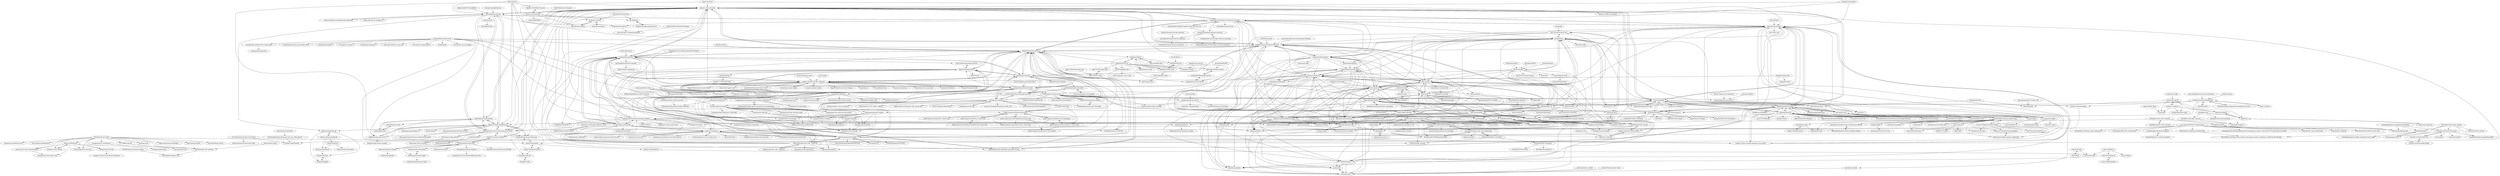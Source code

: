 digraph G {
"zalopay-oss/go-advanced" -> "chieund/golang_learning"
"zalopay-oss/go-advanced" -> "awesome-jobs/vietnam"
"zalopay-oss/go-advanced" -> "anhthii/golang-design-pattern"
"zalopay-oss/go-advanced" -> "tamhoang1412/backend-swe-interview-questions"
"zalopay-oss/go-advanced" -> "golang-vietnam/companies"
"zalopay-oss/go-advanced" -> "Nghiait123456/GolangAdvance"
"zalopay-oss/go-advanced" -> "viettranx/micro-clean-architecture-service-demo"
"zalopay-oss/go-advanced" -> "hlongvu/blockchain-go-vietnamese"
"zalopay-oss/go-advanced" -> "Ren0503/fullstack-interviews"
"zalopay-oss/go-advanced" -> "webuild-community/advent-of-sharing"
"zalopay-oss/go-advanced" -> "zalopay-oss/effective-engineer"
"zalopay-oss/go-advanced" -> "mlbvn/ml-yearning-vi" ["e"=1]
"zalopay-oss/go-advanced" -> "anonystick/anonystick"
"zalopay-oss/go-advanced" -> "BambooEngine/ibus-bamboo"
"zalopay-oss/go-advanced" -> "tuyenvm/OpenKey"
"holistics/dbml" -> "awesome-jobs/vietnam" ["e"=1]
"loda-kun/spring-boot-learning" -> "loda-kun/java-all"
"loda-kun/spring-boot-learning" -> "nashtech-garage/yas"
"loda-kun/spring-boot-learning" -> "angular-vietnam/100-days-of-angular"
"loda-kun/spring-boot-learning" -> "anonystick/anonystick"
"loda-kun/spring-boot-learning" -> "Ren0503/fullstack-interviews"
"loda-kun/spring-boot-learning" -> "zalopay-oss/go-advanced"
"loda-kun/spring-boot-learning" -> "bangoc123/learn-machine-learning-in-two-months" ["e"=1]
"loda-kun/spring-boot-learning" -> "yeungon/In-JavaScript-we-trust"
"loda-kun/spring-boot-learning" -> "quoctinnguyen8/Clean-Code---Tieng-Viet"
"loda-kun/spring-boot-learning" -> "BambooEngine/ibus-bamboo"
"loda-kun/spring-boot-learning" -> "TranDatk/spring-boot-learning"
"loda-kun/spring-boot-learning" -> "tiepvupsu/ebookMLCB" ["e"=1]
"loda-kun/spring-boot-learning" -> "Ren0503/design-pattern"
"loda-kun/spring-boot-learning" -> "osopromadze/Spring-Boot-Blog-REST-API" ["e"=1]
"loda-kun/spring-boot-learning" -> "awesome-jobs/vietnam"
"davidetaibi/Microservices_Project_List" -> "nashtech-garage/yas" ["e"=1]
"bangoc123/learn-machine-learning-in-two-months" -> "awesome-jobs/vietnam" ["e"=1]
"bangoc123/learn-machine-learning-in-two-months" -> "zalopay-oss/go-advanced" ["e"=1]
"bangoc123/learn-machine-learning-in-two-months" -> "BambooEngine/ibus-bamboo" ["e"=1]
"BambooEngine/ibus-bamboo" -> "teni-ime/ibus-teni"
"BambooEngine/ibus-bamboo" -> "tuyenvm/OpenKey"
"BambooEngine/ibus-bamboo" -> "undertheseanlp/underthesea" ["e"=1]
"BambooEngine/ibus-bamboo" -> "vn-input/ibus-unikey"
"BambooEngine/ibus-bamboo" -> "awesome-jobs/vietnam"
"BambooEngine/ibus-bamboo" -> "zalopay-oss/go-advanced"
"BambooEngine/ibus-bamboo" -> "huytd/goxkey"
"BambooEngine/ibus-bamboo" -> "lamquangminh/EVKey"
"BambooEngine/ibus-bamboo" -> "mlbvn/ml-yearning-vi" ["e"=1]
"BambooEngine/ibus-bamboo" -> "d2l-ai/d2l-vi" ["e"=1]
"BambooEngine/ibus-bamboo" -> "tiepvupsu/ebookMLCB" ["e"=1]
"BambooEngine/ibus-bamboo" -> "VinAIResearch/PhoBERT" ["e"=1]
"BambooEngine/ibus-bamboo" -> "bangoc123/learn-machine-learning-in-two-months" ["e"=1]
"BambooEngine/ibus-bamboo" -> "bigdargon/hostsVN"
"BambooEngine/ibus-bamboo" -> "madnh/hanhchinhvn"
"teni-ime/ibus-teni" -> "vn-input/ibus-unikey"
"teni-ime/ibus-teni" -> "BambooEngine/ibus-bamboo"
"teni-ime/ibus-teni" -> "tuyenvm/OpenKey"
"nguyentranchung/33-js-concepts" -> "dangkyokhoang/javascript-style-guide"
"nguyentranchung/33-js-concepts" -> "Ren0503/fullstack-interviews"
"nguyentranchung/33-js-concepts" -> "Ren0503/javascript-algorithms-and-data-structure"
"nguyentranchung/33-js-concepts" -> "hienvd/clean-code-javascript"
"everthis/leetcode-js" -> "anonystick/anonystick" ["e"=1]
"MQuy/mlang" -> "MQuy/mbrowser"
"J2TeamNNL/J2Team-Community" -> "J2TEAM/J2TEAM-Community"
"J2TeamNNL/J2Team-Community" -> "jayremnt/facebook-scripts-dom-manipulation"
"J2TeamNNL/J2Team-Community" -> "t-rekttt/invisible_message"
"J2TeamNNL/J2Team-Community" -> "HoangTran0410/RevealDeletedFBMessages"
"giongto35/cloud-game" -> "zalopay-oss/go-advanced" ["e"=1]
"giongto35/cloud-game" -> "tamhoang1412/backend-swe-interview-questions" ["e"=1]
"giongto35/cloud-game" -> "awesome-jobs/vietnam" ["e"=1]
"tuyenvm/OpenKey" -> "lamquangminh/EVKey"
"tuyenvm/OpenKey" -> "BambooEngine/ibus-bamboo"
"tuyenvm/OpenKey" -> "huytd/goxkey"
"tuyenvm/OpenKey" -> "bigdargon/hostsVN"
"tuyenvm/OpenKey" -> "awesome-jobs/vietnam"
"tuyenvm/OpenKey" -> "teni-ime/ibus-teni"
"tuyenvm/OpenKey" -> "BluezoneGlobal/bluezone-app" ["e"=1]
"tuyenvm/OpenKey" -> "zalopay-oss/go-advanced"
"tuyenvm/OpenKey" -> "ZeroX-DG/vi-rs"
"tuyenvm/OpenKey" -> "abpvn/abpvn"
"tuyenvm/OpenKey" -> "madnh/hanhchinhvn"
"tuyenvm/OpenKey" -> "hienvd/clean-code-javascript"
"tuyenvm/OpenKey" -> "coccoc/coccoc-tokenizer" ["e"=1]
"tuyenvm/OpenKey" -> "mlbvn/ml-yearning-vi" ["e"=1]
"tuyenvm/OpenKey" -> "huytd/pomoday-v2"
"hlongvu/blockchain-go-vietnamese" -> "Nghiait123456/GolangAdvance"
"hlongvu/blockchain-go-vietnamese" -> "golang-vietnam/jobs"
"danfragoso/thdwb" -> "ZeroX-DG/moon" ["e"=1]
"duydo/elasticsearch-analysis-vietnamese" -> "tuyenvm/OpenKey" ["e"=1]
"bigdargon/hostsVN" -> "abpvn/abpvn"
"bigdargon/hostsVN" -> "mrrfv/cloudflare-gateway-pihole-scripts"
"bigdargon/hostsVN" -> "tuyenvm/OpenKey"
"bigdargon/hostsVN" -> "luxysiv/Cloudflare-Gateway-Pihole"
"bigdargon/hostsVN" -> "lamquangminh/EVKey"
"bigdargon/hostsVN" -> "FiorenMas/Revanced-And-Revanced-Extended-Non-Root" ["e"=1]
"bigdargon/hostsVN" -> "KevinNitroG/Entertainment" ["e"=1]
"bigdargon/hostsVN" -> "BambooEngine/ibus-bamboo"
"bigdargon/hostsVN" -> "jerryn70/GoodbyeAds" ["e"=1]
"bigdargon/hostsVN" -> "badmojr/1Hosts" ["e"=1]
"bigdargon/hostsVN" -> "AdguardTeam/FiltersRegistry" ["e"=1]
"bigdargon/hostsVN" -> "AdguardTeam/AdGuardSDNSFilter" ["e"=1]
"bigdargon/hostsVN" -> "duythongle/fshare2gdrive"
"bigdargon/hostsVN" -> "huynlx/Extensions-Viet"
"bigdargon/hostsVN" -> "Useful-Scripts-Extension/useful-script"
"golang-vietnam/companies" -> "golang-vietnam/jobs"
"golang-vietnam/companies" -> "ducnpdev/open-dev"
"golang-vietnam/companies" -> "hlongvu/blockchain-go-vietnamese"
"JSLancerTeam/crystal-dashboard" -> "thanhtungdp/learn-react-how-to" ["e"=1]
"tsenart/nap" -> "linxGnu/mssqlx"
"axieinfinity/public-smart-contracts" -> "axieinfinity/ronin-smart-contracts"
"tungv/load-graphql" -> "tungv/jerni"
"tungv/jerni" -> "tungv/load-graphql"
"tungv/jerni" -> "tungv/async-generator"
"luxysiv/revanced-nonroot" -> "luxysiv/revanced-nonroot"
"lamquangminh/EVKey" -> "tuyenvm/OpenKey"
"lamquangminh/EVKey" -> "BambooEngine/ibus-bamboo"
"lamquangminh/EVKey" -> "huyphan/NAKL"
"hailoc12/docbao" -> "Cuuhomientrung/cuuhomientrung" ["e"=1]
"anhthii/golang-design-pattern" -> "Nghiait123456/GolangAdvance"
"anhthii/golang-design-pattern" -> "anhthii/kafka-notes"
"anhthii/golang-design-pattern" -> "anhthii/database-notes"
"anhthii/golang-design-pattern" -> "golang-vietnam/jobs"
"anhthii/golang-design-pattern" -> "zalopay-oss/go-advanced"
"Danp2/au3WebDriver" -> "dragana-r/autoit-winhttp"
"Danp2/au3WebDriver" -> "nomi-san/true-autoit-multi-threading"
"Danp2/au3WebDriver" -> "xLinkOut/telegram-udf-autoit"
"Danp2/au3WebDriver" -> "smbape/node-autoit-opencv-com"
"Danp2/au3WebDriver" -> "loganch/AutoIt-VSCode"
"Danp2/au3WebDriver" -> "J2TEAM/AutoIt-UDF-Collection"
"duythongle/fshare2gdrive" -> "tudoanh/get_fshare"
"duythongle/fshare2gdrive" -> "vkn9/getlink-fshare"
"anduintransaction/design" -> "trungfinity/scalajs-graphql"
"anduintransaction/design" -> "vimdotmd/vimdotmd"
"dangkyokhoang/javascript-style-guide" -> "nguyentranchung/33-js-concepts"
"dinhquochan/laravel-twig" -> "qh-8/laravel-options"
"dinhquochan/laravel-twig" -> "qh-8/skeleton"
"Pahiro/AutoIT-Scripts" -> "J2TEAM/AutoIt-UDF-Collection"
"loda-kun/java-all" -> "loda-kun/spring-boot-learning"
"freakitties/axieExt" -> "ShaneMaglangit/agp-npm"
"linxGnu/go-adder" -> "MQuy/mbrowser"
"ZeroX-DG/limus" -> "vimdotmd/vimdotmd"
"btnguyen2k/consu" -> "btnguyen2k/godal"
"btnguyen2k/godal" -> "btnguyen2k/consu"
"trietphm/pv" -> "huytd/snacky-news-rs"
"huytd/snacky-news-rs" -> "trietphm/pv"
"btnguyen2k/exter" -> "btnguyen2k/go-giter8"
"btnguyen2k/exter" -> "btnguyen2k/azp-k8s-agents"
"youngmonkeys/ezyfox-server-csharp-client" -> "youngmonkeys/game-box"
"microsoft/beginners-intro-javascript-node" -> "Cuuhomientrung/cuuhomientrung" ["e"=1]
"giongto35/cloud-morph" -> "duythinht/huytd" ["e"=1]
"giongto35/cloud-morph" -> "huytd/ascii-d" ["e"=1]
"yeungon/In-JavaScript-we-trust" -> "angular-vietnam/100-days-of-angular"
"yeungon/In-JavaScript-we-trust" -> "Ren0503/fullstack-interviews"
"yeungon/In-JavaScript-we-trust" -> "anonystick/anonystick"
"yeungon/In-JavaScript-we-trust" -> "sondnpt00343/tiktok-ui"
"yeungon/In-JavaScript-we-trust" -> "awesome-jobs/vietnam"
"yeungon/In-JavaScript-we-trust" -> "webuild-community/advent-of-sharing"
"yeungon/In-JavaScript-we-trust" -> "zalopay-oss/go-advanced"
"yeungon/In-JavaScript-we-trust" -> "Ren0503/design-pattern"
"yeungon/In-JavaScript-we-trust" -> "jellydn/typescript-tips"
"yeungon/In-JavaScript-we-trust" -> "reacttips-dev/codebases"
"yeungon/In-JavaScript-we-trust" -> "hienvd/clean-code-javascript"
"yeungon/In-JavaScript-we-trust" -> "nhattruongniit/react-boilerplate-material"
"yeungon/In-JavaScript-we-trust" -> "loda-kun/spring-boot-learning"
"yeungon/In-JavaScript-we-trust" -> "BambooEngine/ibus-bamboo"
"yeungon/In-JavaScript-we-trust" -> "nguyentranchung/33-js-concepts"
"mlbvn/ml-yearning-vi" -> "zalopay-oss/go-advanced" ["e"=1]
"twilco/kosmonaut" -> "ZeroX-DG/moon" ["e"=1]
"diptomondal007/GoLangBooks" -> "chieund/golang_learning" ["e"=1]
"angular-vietnam/100-days-of-angular" -> "trungvose/jira-clone-angular" ["e"=1]
"angular-vietnam/100-days-of-angular" -> "trungvose/angular-spotify" ["e"=1]
"angular-vietnam/100-days-of-angular" -> "yeungon/In-JavaScript-we-trust"
"angular-vietnam/100-days-of-angular" -> "anonystick/anonystick"
"angular-vietnam/100-days-of-angular" -> "Ren0503/fullstack-interviews"
"angular-vietnam/100-days-of-angular" -> "SupportTools/drone-runner-cleanup" ["e"=1]
"angular-vietnam/100-days-of-angular" -> "cjellick/karat" ["e"=1]
"angular-vietnam/100-days-of-angular" -> "StrongMonkey/stern" ["e"=1]
"angular-vietnam/100-days-of-angular" -> "nexmonyx/nexmonyx" ["e"=1]
"angular-vietnam/100-days-of-angular" -> "rancherlabs/swiss-army-knife" ["e"=1]
"angular-vietnam/100-days-of-angular" -> "mattmattox/DiskScan" ["e"=1]
"angular-vietnam/100-days-of-angular" -> "SupportTools/push-to-k8s" ["e"=1]
"angular-vietnam/100-days-of-angular" -> "SupportTools/rancher-cluster-builder" ["e"=1]
"angular-vietnam/100-days-of-angular" -> "rancherlabs/support-tools" ["e"=1]
"angular-vietnam/100-days-of-angular" -> "mattmattox/Kubernetes-Master-Class" ["e"=1]
"trungvose/angular-tetris" -> "angular-vietnam/100-days-of-angular" ["e"=1]
"quoctinnguyen8/Clean-Code---Tieng-Viet" -> "chukimmuoi/Clean-Code---Tieng-Viet"
"quoctinnguyen8/Clean-Code---Tieng-Viet" -> "Ren0503/fullstack-interviews"
"quoctinnguyen8/Clean-Code---Tieng-Viet" -> "nguyenphuc22/Design-Patterns"
"quoctinnguyen8/Clean-Code---Tieng-Viet" -> "angular-vietnam/100-days-of-angular"
"quoctinnguyen8/Clean-Code---Tieng-Viet" -> "anonystick/anonystick"
"quoctinnguyen8/Clean-Code---Tieng-Viet" -> "Ren0503/design-pattern"
"quoctinnguyen8/Clean-Code---Tieng-Viet" -> "zalopay-oss/go-advanced"
"quoctinnguyen8/Clean-Code---Tieng-Viet" -> "loda-kun/spring-boot-learning"
"quoctinnguyen8/Clean-Code---Tieng-Viet" -> "tiepvupsu/ebookMLCB" ["e"=1]
"quoctinnguyen8/Clean-Code---Tieng-Viet" -> "hoalongnatsu/Dockerfile"
"quoctinnguyen8/Clean-Code---Tieng-Viet" -> "Ren0503/javascript-algorithms-and-data-structure"
"quoctinnguyen8/Clean-Code---Tieng-Viet" -> "ThangLeQuoc/vietnamese-provinces-database"
"nartc/mapper" -> "angular-vietnam/100-days-of-angular" ["e"=1]
"awesome-jobs/vietnam" -> "zalopay-oss/go-advanced"
"awesome-jobs/vietnam" -> "tamhoang1412/backend-swe-interview-questions"
"awesome-jobs/vietnam" -> "golang-vietnam/jobs"
"awesome-jobs/vietnam" -> "bangoc123/learn-machine-learning-in-two-months" ["e"=1]
"awesome-jobs/vietnam" -> "BambooEngine/ibus-bamboo"
"awesome-jobs/vietnam" -> "mlbvn/ml-yearning-vi" ["e"=1]
"awesome-jobs/vietnam" -> "ruby-vietnam/hardcore-rule"
"awesome-jobs/vietnam" -> "tuyenvm/OpenKey"
"awesome-jobs/vietnam" -> "webuild-community/advent-of-sharing"
"awesome-jobs/vietnam" -> "huytd/goxkey"
"awesome-jobs/vietnam" -> "undertheseanlp/underthesea" ["e"=1]
"awesome-jobs/vietnam" -> "d2l-ai/d2l-vi" ["e"=1]
"awesome-jobs/vietnam" -> "angular-vietnam/100-days-of-angular"
"awesome-jobs/vietnam" -> "Ren0503/fullstack-interviews"
"awesome-jobs/vietnam" -> "0x2c7/ruby_jard" ["e"=1]
"mbrubeck/robinson" -> "ZeroX-DG/moon" ["e"=1]
"muhammadsammy/tailwindcss-classnames" -> "thien-do/typed-tailwind" ["e"=1]
"tiepvupsu/ebookMLCB" -> "BambooEngine/ibus-bamboo" ["e"=1]
"tiepvupsu/ebookMLCB" -> "zalopay-oss/go-advanced" ["e"=1]
"tiepvupsu/ebookMLCB" -> "angular-vietnam/100-days-of-angular" ["e"=1]
"Gauthamjm007/Backend-NodeJS-Golang-Interview_QA" -> "tamhoang1412/backend-swe-interview-questions" ["e"=1]
"Gauthamjm007/Backend-NodeJS-Golang-Interview_QA" -> "starandtina/backend-interview-questions" ["e"=1]
"duthanhduoc/React-Folder-Structure" -> "duthanhduoc/React-Redux-Toolkit-Typescript"
"trungvose/jira-clone-angular" -> "angular-vietnam/100-days-of-angular" ["e"=1]
"daohoangson/dvhcvn" -> "madnh/hanhchinhvn"
"daohoangson/dvhcvn" -> "ThangLeQuoc/vietnamese-provinces-database"
"daohoangson/dvhcvn" -> "tonghoangvu/read-vietnamese-number"
"anhthii/kafka-notes" -> "anhthii/database-notes"
"anhthii/kafka-notes" -> "anhthii/golang-design-pattern"
"nas5w/typeofnan-javascript-quizzes" -> "yeungon/In-JavaScript-we-trust" ["e"=1]
"tungtv202/getlink_fshare" -> "tudoanh/get_fshare"
"huytd/pomoday-v2" -> "thien-do/typed-tailwind"
"huytd/pomoday-v2" -> "thien-do/moai"
"huytd/pomoday-v2" -> "huytd/goxkey"
"huytd/pomoday-v2" -> "huytd/ascii-d"
"huytd/pomoday-v2" -> "ruby-vietnam/hardcore-rule"
"huytd/pomoday-v2" -> "webuild-community/advent-of-sharing"
"huytd/pomoday-v2" -> "congdv/30daysofsharing"
"huytd/pomoday-v2" -> "huytd/azeroth-js"
"huytd/pomoday-v2" -> "thien-do/samuwrite"
"huytd/pomoday-v2" -> "huytd/ristretto-rs"
"huytd/pomoday-v2" -> "GraphicDThanh/danang-cuisine"
"huytd/pomoday-v2" -> "vimdotmd/vimdotmd"
"huytd/pomoday-v2" -> "webuild-community/forum"
"huytd/pomoday-v2" -> "vozercotam/VOZ-to-the-WEST"
"huytd/pomoday-v2" -> "huytd/taskedit"
"ZeroX-DG/vi-rs" -> "huytd/goxkey"
"BluezoneGlobal/bluezone-app" -> "tuyenvm/OpenKey" ["e"=1]
"BluezoneGlobal/bluezone-app" -> "awesome-jobs/vietnam" ["e"=1]
"ZeroX-DG/moon" -> "ZeroX-DG/awesome-browser" ["e"=1]
"ZeroX-DG/moon" -> "huytd/goxkey"
"ZeroX-DG/moon" -> "thien-do/otf"
"ZeroX-DG/moon" -> "ZeroX-DG/limus"
"ZeroX-DG/moon" -> "MQuy/mbrowser"
"ZeroX-DG/moon" -> "vimdotmd/vimdotmd"
"ZeroX-DG/moon" -> "thien-do/moai"
"ZeroX-DG/moon" -> "webuild-community/forum"
"ZeroX-DG/moon" -> "huytd/ascii-d"
"ZeroX-DG/moon" -> "AymenSekhri/CyanOS"
"ZeroX-DG/moon" -> "thien-do/memos-pub"
"ZeroX-DG/moon" -> "MQuy/mos" ["e"=1]
"thien-do/moai" -> "thien-do/memos-pub"
"thien-do/moai" -> "thien-do/otf"
"thien-do/moai" -> "webuild-community/federated-blog"
"thien-do/moai" -> "monodyle/saigonese.cafe"
"thien-do/moai" -> "webuild-community/forum"
"thien-do/moai" -> "vnteamopen/vnteamopen.github.io"
"thien-do/moai" -> "keva-dev/reactif"
"thien-do/moai" -> "GraphicDThanh/danang-cuisine"
"thien-do/moai" -> "huytd/ascii-d"
"thien-do/moai" -> "thien-do/samuwrite"
"thien-do/moai" -> "ng-hai/hyper-rose-pine-next"
"thien-do/moai" -> "webuild-community/30DaysOfWeb"
"thien-do/moai" -> "unrealhoang/memds"
"thien-do/moai" -> "huytd/productivity-watcher"
"axieinfinity/ronin" -> "axieinfinity/ronin-documentation"
"axieinfinity/ronin" -> "axieinfinity/ronin-dpos-contracts"
"axieinfinity/ronin" -> "axieinfinity/bridge-v2"
"thien-do/otf" -> "thien-do/moai"
"thien-do/otf" -> "duythinht/huytd"
"thien-do/otf" -> "thien-do/typed-tailwind"
"thien-do/otf" -> "thien-do/memos-pub"
"thien-do/otf" -> "nguyenquangminh0711/dotfiles"
"thien-do/otf" -> "vnteamopen/vnteamopen.github.io"
"thien-do/otf" -> "nhducit/batteries-included-nextjs"
"thien-do/otf" -> "monodyle/codeleak"
"thien-do/otf" -> "vimdotmd/vimdotmd"
"thien-do/otf" -> "thien-do/samuwrite"
"thien-do/otf" -> "anduintransaction/design"
"thien-do/otf" -> "webuild-community/federated-blog"
"thien-do/otf" -> "huytd/taskedit"
"thien-do/otf" -> "monodyle/typing-app"
"starandtina/backend-interview-questions" -> "fabinhojorge/Back-End-Developer-Interview-Questions-1"
"starandtina/backend-interview-questions" -> "starandtina/frontend-interview-questions"
"starandtina/backend-interview-questions" -> "tvandame/back-end-developer-interview-questions" ["e"=1]
"starandtina/backend-interview-questions" -> "tamhoang1412/backend-swe-interview-questions"
"vn-input/ibus-unikey" -> "fcitx/fcitx-unikey"
"vn-input/ibus-unikey" -> "BoGoEngine/ibus-bogo"
"vn-input/ibus-unikey" -> "teni-ime/ibus-teni"
"thien-do/typed-tailwind" -> "thien-do/otf"
"thien-do/typed-tailwind" -> "thien-do/moai"
"thien-do/typed-tailwind" -> "vimdotmd/vimdotmd"
"thien-do/typed-tailwind" -> "anduintransaction/design"
"thien-do/typed-tailwind" -> "ZeroX-DG/limus"
"thien-do/typed-tailwind" -> "axieinfinity/festival"
"thien-do/typed-tailwind" -> "muhammadsammy/tailwindcss-classnames" ["e"=1]
"thien-do/typed-tailwind" -> "GraphicDThanh/danang-cuisine"
"thien-do/typed-tailwind" -> "huytd/ascii-d"
"thien-do/typed-tailwind" -> "qcam/pomox"
"thien-do/typed-tailwind" -> "duythinht/huytd"
"thien-do/typed-tailwind" -> "MQuy/mlang"
"thien-do/typed-tailwind" -> "thien-do/memos-pub"
"thien-do/typed-tailwind" -> "huytd/pomoday-v2"
"thien-do/typed-tailwind" -> "phthhieu/re-tailwind" ["e"=1]
"starandtina/frontend-interview-questions" -> "artemdemo/frontend-interview-questions"
"thaidn/bluezone" -> "Cuuhomientrung/cuuhomientrung"
"jvanegmond/au3_uiautomation" -> "jvanegmond/hotstrings"
"jayremnt/facebook-scripts-dom-manipulation" -> "HoangTran0410/FBMediaDownloader"
"jayremnt/facebook-scripts-dom-manipulation" -> "dinhphuc/chatbot"
"jayremnt/facebook-scripts-dom-manipulation" -> "HoangTran0410/RevealDeletedFBMessages"
"jayremnt/facebook-scripts-dom-manipulation" -> "J2TeamNNL/J2Team-Community"
"axieinfinity/ronin-smart-contracts" -> "axieinfinity/public-smart-contracts"
"axieinfinity/ronin-smart-contracts" -> "axieinfinity/spine-rs"
"axieinfinity/ronin-smart-contracts" -> "freakitties/axieExt"
"axieinfinity/ronin-smart-contracts" -> "axieinfinity/bridge-v2"
"vozercotam/VOZ-to-the-WEST" -> "portfolio-manager-extension/portfolio-manager-extension"
"webuild-community/badge" -> "huytd/mini-searcher"
"btnguyen2k/govueadmin.g8" -> "btnguyen2k/go-giter8"
"btnguyen2k/govueadmin.g8" -> "btnguyen2k/goadmin.g8"
"btnguyen2k/govueadmin.g8" -> "btnguyen2k/exter"
"btnguyen2k/goadmin.g8" -> "btnguyen2k/govueadmin.g8"
"btnguyen2k/goadmin.g8" -> "btnguyen2k/consu"
"btnguyen2k/goadmin.g8" -> "btnguyen2k/godal"
"tuhuynh27/jiny" -> "keva-dev/reactif"
"tuhuynh27/jiny" -> "keva-dev/keva"
"behitek/vietnam-sensitive-words" -> "blue-eyes-vn/vietnamese-offensive-words"
"axieinfinity/spine-rs" -> "axieinfinity/festival"
"tungv/async-generator" -> "tungv/jerni"
"AymenSekhri/CyanOS" -> "itamar8910/DarkForest"
"huytd/productivity-watcher" -> "trietphm/pv"
"huytd/productivity-watcher" -> "trungfinity/scalajs-graphql"
"huytd/productivity-watcher" -> "webuild-community/30DaysOfWeb"
"huytd/code-playground" -> "vimdotmd/vimdotmd"
"axieinfinity/festival" -> "axieinfinity/spine-rs"
"axieinfinity/festival" -> "trungfinity/scalajs-graphql"
"axieinfinity/festival" -> "anduintransaction/design"
"axieinfinity/festival" -> "MQuy/mlang"
"axieinfinity/festival" -> "huytd/productivity-watcher"
"vimdotmd/vimdotmd" -> "anduintransaction/design"
"vimdotmd/vimdotmd" -> "huytd/productivity-watcher"
"btnguyen2k/go-giter8" -> "btnguyen2k/consu"
"qcam/pomox" -> "monodyle/cooler"
"huytd/mini-searcher" -> "monodyle/cooler"
"nhducit/batteries-included-nextjs" -> "vnteamopen/vnteamopen.github.io"
"nhducit/batteries-included-nextjs" -> "monodyle/codeleak"
"nhducit/batteries-included-nextjs" -> "monodyle/saigonese.cafe"
"vigstudio/vig-reactions" -> "qh-8/laravel-options"
"ovh/the-bastion" -> "Cuuhomientrung/cuuhomientrung" ["e"=1]
"trungvose/angular-spotify" -> "angular-vietnam/100-days-of-angular" ["e"=1]
"forscht/ddrive" -> "napthedev/discloud" ["e"=1]
"serverless-dns/serverless-dns" -> "mrrfv/cloudflare-gateway-pihole-scripts" ["e"=1]
"mullvad/dns-blocklists" -> "mrrfv/cloudflare-gateway-pihole-scripts" ["e"=1]
"tuanchauict/MonoSketch" -> "huytd/ascii-d"
"tuanchauict/MonoSketch" -> "GraphicDThanh/danang-cuisine"
"tuanchauict/MonoSketch" -> "huytd/goxkey"
"tuanchauict/MonoSketch" -> "thien-do/moai"
"tuanchauict/MonoSketch" -> "thien-do/memos-pub"
"tuanchauict/MonoSketch" -> "webuild-community/advent-of-sharing"
"tuanchauict/MonoSketch" -> "webuild-community/federated-blog"
"tuanchauict/MonoSketch" -> "vnteamopen/godebouncer"
"tuanchauict/MonoSketch" -> "webuild-community/forum"
"tuanchauict/MonoSketch" -> "huytd/supercoder" ["e"=1]
"tuanchauict/MonoSketch" -> "duythinht/shout"
"tuanchauict/MonoSketch" -> "huytd/sequencegenius"
"tuanchauict/MonoSketch" -> "thien-do/otf"
"tuanchauict/MonoSketch" -> "unrealhoang/memds"
"tuanchauict/MonoSketch" -> "monodyle/saigonese.cafe"
"MQuy/mbrowser" -> "monodyle/cooler"
"MQuy/mbrowser" -> "unrealhoang/memds"
"MQuy/mbrowser" -> "qcam/pomox"
"chukimmuoi/Clean-Code---Tieng-Viet" -> "quoctinnguyen8/Clean-Code---Tieng-Viet"
"rany2/warp.sh" -> "poscat0x04/wgcf-teams"
"rany2/warp.sh" -> "mrrfv/cloudflare-gateway-pihole-scripts"
"rany2/warp.sh" -> "Diniboy1123/usque"
"rany2/warp.sh" -> "ViRb3/wgcf" ["e"=1]
"htdat/TeachYourselfCS-vi" -> "code-toan-bug/C-Programming-Books"
"dynonguyen/javascript-tips" -> "dynonguyen/vscode-tips"
"dynonguyen/javascript-tips" -> "dynonguyen/today-learned"
"dynonguyen/javascript-tips" -> "dynonguyen/dynonguyen"
"dynonguyen/javascript-tips" -> "dynonguyen/ttb-store-project"
"dynonguyen/javascript-tips" -> "dynonguyen/dynonary-english"
"dynonguyen/javascript-tips" -> "dynonguyen/Data-Warehouse-UKAccident"
"dynonguyen/javascript-tips" -> "dynonguyen/dyno-visualizer"
"dynonguyen/javascript-tips" -> "dynonguyen/pollme"
"dynonguyen/javascript-tips" -> "dynonguyen/natuspa-frontend-web"
"dynonguyen/javascript-tips" -> "dynonguyen/metamarket"
"dynonguyen/javascript-tips" -> "TuanNguyen2504/my-devtools-config"
"Cuuhomientrung/cuuhomientrung" -> "thaidn/bluezone"
"Cuuhomientrung/cuuhomientrung" -> "LAB-MI/attestation-deplacement-derogatoire-q4-2020" ["e"=1]
"Cuuhomientrung/cuuhomientrung" -> "ZeroX-DG/limus"
"Cuuhomientrung/cuuhomientrung" -> "webuild-community/badge"
"Cuuhomientrung/cuuhomientrung" -> "vimdotmd/vimdotmd"
"Cuuhomientrung/cuuhomientrung" -> "hailoc12/docbao" ["e"=1]
"golang-vietnam/jobs" -> "golang-vietnam/companies"
"golang-vietnam/jobs" -> "golang-vietnam/meetup"
"golang-vietnam/meetup" -> "linxGnu/go-adder"
"dynonguyen/ttb-store-project" -> "dynonguyen/natuspa-frontend-web"
"toantranmei/electron-vite-template" -> "toantranmei/nodejs-api-starter"
"blue-eyes-vn/vietnamese-offensive-words" -> "behitek/vietnam-sensitive-words"
"trungquandev/trungquandev-public-utilities-algorithms" -> "trungquandev/nodejs-express-mongodb-rest-api-boilerplate"
"trungquandev/trungquandev-public-utilities-algorithms" -> "trungquandev/vite-trello-web-base-project"
"trungquandev/trungquandev-public-utilities-algorithms" -> "trungquandev/trungquandev"
"nhattruongniit/react-boilerplate-material" -> "toantranmei/nodejs-api-starter"
"nhattruongniit/react-boilerplate-material" -> "reacttips-dev/codebases"
"nhattruongniit/react-boilerplate-material" -> "Ren0503/design-pattern"
"nhattruongniit/react-boilerplate-material" -> "ladifire-opensource/trello.com-frontend"
"nhattruongniit/react-boilerplate-material" -> "jellydn/typescript-tips"
"dynonguyen/dynonary-english" -> "dynonguyen/metamarket"
"dynonguyen/dynonary-english" -> "dynonguyen/pollme"
"dynonguyen/dynonary-english" -> "dynonguyen/ttb-store-project"
"dynonguyen/dynonary-english" -> "dynonguyen/dyno-visualizer"
"dynonguyen/dynonary-english" -> "dynonguyen/today-learned"
"dynonguyen/dynonary-english" -> "dynonguyen/dynonguyen"
"ladifire-opensource/trello.com-frontend" -> "ladifire-opensource/intercom.com-homepage"
"ladifire-opensource/trello.com-frontend" -> "ladifire-opensource/web.telegram.org-source-code"
"ladifire-opensource/trello.com-frontend" -> "ladifire-opensource/anchor.fm--source-code"
"ladifire-opensource/trello.com-frontend" -> "ladifire-opensource/tribe.so--source-code"
"ladifire-opensource/trello.com-frontend" -> "ladifire-opensource/cloud.elastic.co--source-code"
"ladifire-opensource/trello.com-frontend" -> "ladifire-opensource/manage.wix.com--source-code"
"ladifire-opensource/web.telegram.org-source-code" -> "ladifire-opensource/cloud.elastic.co--source-code"
"ladifire-opensource/web.telegram.org-source-code" -> "ladifire-opensource/manage.wix.com--source-code"
"ladifire-opensource/web.telegram.org-source-code" -> "ladifire-opensource/trello.com-frontend"
"ladifire-opensource/web.telegram.org-source-code" -> "ladifire-opensource/outlook.live.com_modules"
"marco-lancini/utils" -> "JamesWoolfenden/terraform-cloudflare-adblock"
"facebookresearch/ic_gan" -> "reacttips-dev/codebases" ["e"=1]
"igdev116/free-food-menus-api" -> "igdev116/food-G-app"
"FerranMarin/axie-scholar-utilities" -> "LampAndMaxAxie/LampAndMaxAxieBot"
"FerranMarin/axie-scholar-utilities" -> "ZracheSs-xyZ/PayoutScript-xyZ"
"FerranMarin/axie-scholar-utilities" -> "Shraknard/pyaxie"
"FerranMarin/axie-scholar-utilities" -> "FerranMarin/axie-utils-lib"
"FerranMarin/axie-scholar-utilities" -> "Shraknard/pyaxie-bot"
"igdev116/food-G-app" -> "igdev116/instagram-noob"
"reacttips-dev/stylex" -> "ladifire-opensource/trello.com-frontend" ["e"=1]
"reacttips-dev/stylex" -> "ladifire-opensource/cloud.elastic.co--source-code" ["e"=1]
"dwarvesf/WeAreHiring" -> "dwarvesf/working-on"
"ngocduong6697/ebook-programming" -> "Useful-Scripts-Extension/useful-script"
"ShaneMaglangit/axie-graphql-documentation" -> "ShaneMaglangit/agp-npm"
"ShaneMaglangit/axie-graphql-documentation" -> "ZracheSs-xyZ/PayoutScript-xyZ"
"ShaneMaglangit/axie-graphql-documentation" -> "Shraknard/pyaxie"
"Shraknard/pyaxie" -> "Shraknard/pyaxie-bot"
"Shraknard/pyaxie" -> "ShaneMaglangit/axie-infinity-leaderboard-axie-scraper"
"dragana-r/autoit-winhttp" -> "Danp2/au3WebDriver"
"LAB-MI/attestation-deplacement-derogatoire-q4-2020" -> "Cuuhomientrung/cuuhomientrung" ["e"=1]
"ShaneMaglangit/agp-npm" -> "freakitties/axieExt"
"ZracheSs-xyZ/PayoutScript-xyZ" -> "ZracheSs-xyZ/QrCodeBot-xyZ"
"ZracheSs-xyZ/PayoutScript-xyZ" -> "LampAndMaxAxie/LampAndMaxAxieBot"
"ZracheSs-xyZ/PayoutScript-xyZ" -> "ZracheSs-xyZ/DiscordQRCodeBot"
"ZracheSs-xyZ/PayoutScript-xyZ" -> "axie-taxi/abi"
"ZracheSs-xyZ/PayoutScript-xyZ" -> "mamacker/axieExt"
"J2TEAM/AutoIt-UDF-Collection" -> "J2TEAM/AutoIt-Imgur-UDF"
"whoant/ZingMp3API" -> "phamhiep2506/music-player"
"phatjkk/SpeakIt_Vietnamese_TTS" -> "phatjkk/DragonTranslator"
"webuild-community/federated-blog" -> "vnteamopen/vnteamopen.github.io"
"webuild-community/federated-blog" -> "MQuy/mbrowser"
"webuild-community/federated-blog" -> "monodyle/codeleak"
"webuild-community/federated-blog" -> "monodyle/saigonese.cafe"
"webuild-community/federated-blog" -> "thien-do/memos-pub"
"webuild-community/federated-blog" -> "duythinht/huytd"
"webuild-community/federated-blog" -> "tuhuynh27/cointrack"
"thien-do/samuwrite" -> "thien-do/otf"
"thien-do/samuwrite" -> "vnteamopen/vnteamopen.github.io"
"thien-do/samuwrite" -> "huytd/productivity-watcher"
"thien-do/samuwrite" -> "webuild-community/federated-blog"
"thien-do/samuwrite" -> "thien-do/moai"
"thien-do/samuwrite" -> "vimdotmd/vimdotmd"
"thien-do/samuwrite" -> "webuild-community/forum"
"thien-do/samuwrite" -> "monodyle/saigonese.cafe"
"thien-do/samuwrite" -> "axieinfinity/festival"
"line/centraldogma-rs" -> "MQuy/mbrowser" ["e"=1]
"line/centraldogma-rs" -> "duythinht/huytd" ["e"=1]
"line/centraldogma-rs" -> "monodyle/cooler" ["e"=1]
"keva-dev/keva" -> "tuhuynh27/jiny"
"keva-dev/keva" -> "keva-dev/reactif"
"dynonguyen/vscode-tips" -> "dynonguyen/natuspa-frontend-web"
"dynonguyen/vscode-tips" -> "dynonguyen/dyno-visualizer"
"congdv/30daysofsharing" -> "webuild-community/forum"
"congdv/30daysofsharing" -> "webuild-community/advent-of-sharing"
"congdv/30daysofsharing" -> "vimdotmd/vimdotmd"
"congdv/30daysofsharing" -> "thien-do/moai"
"congdv/30daysofsharing" -> "thien-do/memos-pub"
"congdv/30daysofsharing" -> "thien-do/otf"
"congdv/30daysofsharing" -> "trietphm/pv"
"congdv/30daysofsharing" -> "webuild-community/federated-blog"
"congdv/30daysofsharing" -> "huytd/taskedit"
"ng-hai/hyper-rose-pine-next" -> "kcjpop/postcss-atomic"
"qh-8/skeleton" -> "dinhquochan/php-design-patterns"
"anhthii/database-notes" -> "anhthii/kafka-notes"
"webuild-community/30DaysOfWeb" -> "tuhuynh27/cointrack"
"webuild-community/30DaysOfWeb" -> "huytd/productivity-watcher"
"moaijs/moai-vue" -> "tuhuynh27/cointrack"
"ZracheSs-xyZ/QrCodeBot-xyZ" -> "ZracheSs-xyZ/PayoutScript-xyZ"
"ZracheSs-xyZ/QrCodeBot-xyZ" -> "ZracheSs-xyZ/DiscordQRCodeBot"
"duythinht/huytd" -> "monodyle/cooler"
"duythinht/huytd" -> "qcam/pomox"
"ZracheSs-xyZ/DiscordQRCodeBot" -> "ZracheSs-xyZ/QrCodeBot-xyZ"
"keva-dev/reactif" -> "tuhuynh27/jiny"
"ledongthuc/awssecretsmanagerui" -> "vnteamopen/vnteamopen.github.io"
"dinhquochan/php-design-patterns" -> "qh-8/skeleton"
"ladifire-opensource/intercom.com-homepage" -> "ladifire-opensource/cloud.elastic.co--source-code"
"ladifire-opensource/intercom.com-homepage" -> "ladifire-opensource/trello.com-frontend"
"ladifire-opensource/intercom.com-homepage" -> "ladifire-opensource/outlook.live.com_modules"
"dynonguyen/dyno-visualizer" -> "dynonguyen/today-learned"
"ThangLeQuoc/vietnamese-provinces-database" -> "daohoangson/dvhcvn"
"ThangLeQuoc/vietnamese-provinces-database" -> "anonystick/anonystick"
"ThangLeQuoc/vietnamese-provinces-database" -> "zalopay-oss/go-advanced"
"ThangLeQuoc/vietnamese-provinces-database" -> "madnh/hanhchinhvn"
"ThangLeQuoc/vietnamese-provinces-database" -> "VinAIResearch/PhoGPT" ["e"=1]
"ThangLeQuoc/vietnamese-provinces-database" -> "blue-eyes-vn/vietnamese-offensive-words"
"ThangLeQuoc/vietnamese-provinces-database" -> "Ren0503/fullstack-interviews"
"ThangLeQuoc/vietnamese-provinces-database" -> "thinhlpg/vixtts-demo" ["e"=1]
"ThangLeQuoc/vietnamese-provinces-database" -> "duydo/elasticsearch-analysis-vietnamese" ["e"=1]
"ThangLeQuoc/vietnamese-provinces-database" -> "hoalongnatsu/Dockerfile"
"ThangLeQuoc/vietnamese-provinces-database" -> "angular-vietnam/100-days-of-angular"
"ThangLeQuoc/vietnamese-provinces-database" -> "tiepvupsu/ebookMLCB" ["e"=1]
"ThangLeQuoc/vietnamese-provinces-database" -> "pbcquoc/vietocr" ["e"=1]
"ThangLeQuoc/vietnamese-provinces-database" -> "viettranx/micro-clean-architecture-service-demo"
"ThangLeQuoc/vietnamese-provinces-database" -> "hongquan/vn-open-api-provinces"
"reacttips-dev/codebases" -> "moscow-technologies/blockchain-voting_2021" ["e"=1]
"reacttips-dev/codebases" -> "nhattruongniit/react-boilerplate-material"
"reacttips-dev/codebases" -> "facebookresearch/ic_gan" ["e"=1]
"reacttips-dev/codebases" -> "juntossomosmais/frontend-guideline" ["e"=1]
"reacttips-dev/codebases" -> "reacttips-dev/stylex" ["e"=1]
"reacttips-dev/codebases" -> "ladifire-opensource/trello.com-frontend"
"reacttips-dev/codebases" -> "bytedance/music_source_separation" ["e"=1]
"reacttips-dev/codebases" -> "webuild-community/advent-of-sharing"
"reacttips-dev/codebases" -> "Ren0503/design-pattern"
"reacttips-dev/codebases" -> "jellydn/typescript-tips"
"reacttips-dev/codebases" -> "Ren0503/fullstack-interviews"
"reacttips-dev/codebases" -> "Edubr2020/CVE-2021-40444--CABless" ["e"=1]
"reacttips-dev/codebases" -> "ladifire-opensource/postman-web--source-code"
"reacttips-dev/codebases" -> "PeterL1n/RobustVideoMatting" ["e"=1]
"reacttips-dev/codebases" -> "dynonguyen/javascript-tips"
"napthedev/filmhot" -> "fuocy/moonlight-films"
"napthedev/filmhot" -> "an678-mhg/phim-moi"
"napthedev/filmhot" -> "napthedev/eCinema"
"napthedev/filmhot" -> "napthedev/fireverse"
"napthedev/filmhot" -> "napthedev/react-tuby"
"napthedev/filmhot" -> "napthedev/nhaccuatui-api-full"
"napthedev/filmhot" -> "napthedev/toptop-clone"
"napthedev/filmhot" -> "napthedev/discloud"
"napthedev/fireverse" -> "napthedev/filmhot"
"napthedev/fireverse" -> "napthedev/toptop-clone"
"napthedev/fireverse" -> "napthedev/react-tuby"
"napthedev/fireverse" -> "phamhiep2506/music-player"
"napthedev/fireverse" -> "napthedev/eCinema"
"napthedev/fireverse" -> "an678-mhg/phim-moi"
"napthedev/fireverse" -> "Ren0503/fullstack-interviews"
"napthedev/fireverse" -> "dynonguyen/dynonary-english"
"napthedev/fireverse" -> "igdev116/instagram-noob"
"napthedev/fireverse" -> "napthedev/nhaccuatui-api-full"
"anonystick/anonystick" -> "Ren0503/fullstack-interviews"
"anonystick/anonystick" -> "angular-vietnam/100-days-of-angular"
"anonystick/anonystick" -> "yeungon/In-JavaScript-we-trust"
"anonystick/anonystick" -> "nashtech-garage/yas"
"anonystick/anonystick" -> "zalopay-oss/go-advanced"
"anonystick/anonystick" -> "anonystick/learning-design-patterns"
"anonystick/anonystick" -> "loda-kun/spring-boot-learning"
"anonystick/anonystick" -> "hoalongnatsu/Dockerfile"
"anonystick/anonystick" -> "ThangLeQuoc/vietnamese-provinces-database"
"anonystick/anonystick" -> "jellydn/typescript-tips"
"anonystick/anonystick" -> "duyhoangptit/ecommerce-backend"
"anonystick/anonystick" -> "webuild-community/advent-of-sharing"
"anonystick/anonystick" -> "hienvd/clean-code-javascript"
"anonystick/anonystick" -> "VinAIResearch/PhoGPT" ["e"=1]
"anonystick/anonystick" -> "bangoc123/learn-machine-learning-in-two-months" ["e"=1]
"isanchop/stuhack" -> "Useful-Scripts-Extension/useful-script" ["e"=1]
"HoangTran0410/RevealDeletedFBMessages" -> "jayremnt/typing-detector-for-messenger"
"HoangTran0410/RevealDeletedFBMessages" -> "Useful-Scripts-Extension/useful-script"
"HoangTran0410/RevealDeletedFBMessages" -> "HoangTran0410/FBMediaDownloader"
"HoangTran0410/RevealDeletedFBMessages" -> "jayremnt/facebook-scripts-dom-manipulation"
"Ren0503/fullstack-interviews" -> "Ren0503/design-pattern"
"Ren0503/fullstack-interviews" -> "anonystick/anonystick"
"Ren0503/fullstack-interviews" -> "angular-vietnam/100-days-of-angular"
"Ren0503/fullstack-interviews" -> "Ren0503/javascript-algorithms-and-data-structure"
"Ren0503/fullstack-interviews" -> "yeungon/In-JavaScript-we-trust"
"Ren0503/fullstack-interviews" -> "webuild-community/advent-of-sharing"
"Ren0503/fullstack-interviews" -> "zalopay-oss/go-advanced"
"Ren0503/fullstack-interviews" -> "jellydn/typescript-tips"
"Ren0503/fullstack-interviews" -> "nguyentranchung/33-js-concepts"
"Ren0503/fullstack-interviews" -> "tamhoang1412/backend-swe-interview-questions"
"Ren0503/fullstack-interviews" -> "hoalongnatsu/react-starter-kit"
"Ren0503/fullstack-interviews" -> "napthedev/filmhot"
"Ren0503/fullstack-interviews" -> "viettranx/micro-clean-architecture-service-demo"
"Ren0503/fullstack-interviews" -> "loda-kun/spring-boot-learning"
"Ren0503/fullstack-interviews" -> "quoctinnguyen8/Clean-Code---Tieng-Viet"
"juntossomosmais/frontend-guideline" -> "reacttips-dev/codebases" ["e"=1]
"vuhung/ddd-quickly-vietnamese" -> "Nghiait123456/GolangAdvance"
"tamhoang1412/backend-swe-interview-questions" -> "webuild-community/advent-of-sharing"
"tamhoang1412/backend-swe-interview-questions" -> "awesome-jobs/vietnam"
"tamhoang1412/backend-swe-interview-questions" -> "Gauthamjm007/Backend-NodeJS-Golang-Interview_QA" ["e"=1]
"tamhoang1412/backend-swe-interview-questions" -> "zalopay-oss/go-advanced"
"tamhoang1412/backend-swe-interview-questions" -> "huytd/goxkey"
"tamhoang1412/backend-swe-interview-questions" -> "GraphicDThanh/danang-cuisine"
"tamhoang1412/backend-swe-interview-questions" -> "huytd/ascii-d"
"tamhoang1412/backend-swe-interview-questions" -> "thien-do/memos-pub"
"tamhoang1412/backend-swe-interview-questions" -> "Ren0503/fullstack-interviews"
"tamhoang1412/backend-swe-interview-questions" -> "tuanchauict/MonoSketch"
"tamhoang1412/backend-swe-interview-questions" -> "starandtina/backend-interview-questions"
"tamhoang1412/backend-swe-interview-questions" -> "chieund/golang_learning"
"tamhoang1412/backend-swe-interview-questions" -> "keva-dev/keva"
"tamhoang1412/backend-swe-interview-questions" -> "vietnakid/learning-material"
"tamhoang1412/backend-swe-interview-questions" -> "htdat/TeachYourselfCS-vi"
"nvh95/jest-preview" -> "webuild-community/advent-of-sharing" ["e"=1]
"nashtech-garage/yas" -> "loda-kun/spring-boot-learning"
"nashtech-garage/yas" -> "anonystick/anonystick"
"nashtech-garage/yas" -> "instantdb/instant" ["e"=1]
"nashtech-garage/yas" -> "angular-vietnam/100-days-of-angular"
"nashtech-garage/yas" -> "Ren0503/fullstack-interviews"
"nashtech-garage/yas" -> "davidetaibi/Microservices_Project_List" ["e"=1]
"nashtech-garage/yas" -> "zalopay-oss/go-advanced"
"nashtech-garage/yas" -> "hoangtien2k3/ecommerce-microservices" ["e"=1]
"nashtech-garage/yas" -> "SaiUpadhyayula/spring-boot-microservices" ["e"=1]
"nashtech-garage/yas" -> "awesome-jobs/vietnam"
"nashtech-garage/yas" -> "thangchung/go-coffeeshop" ["e"=1]
"nashtech-garage/yas" -> "piomin/sample-spring-microservices-new" ["e"=1]
"nashtech-garage/yas" -> "hoalongnatsu/Dockerfile"
"nashtech-garage/yas" -> "eazybytes/microservices" ["e"=1]
"nashtech-garage/yas" -> "mohamed-taman/Springy-Store-Microservices" ["e"=1]
"thinh-vu/vnstock" -> "zalopay-oss/go-advanced" ["e"=1]
"thinh-vu/vnstock" -> "awesome-jobs/vietnam" ["e"=1]
"thinh-vu/vnstock" -> "ThangLeQuoc/vietnamese-provinces-database" ["e"=1]
"SaiUpadhyayula/spring-boot-microservices" -> "nashtech-garage/yas" ["e"=1]
"sondnpt00343/tiktok-ui" -> "sondnpt00343/nodejs_blog"
"sondnpt00343/tiktok-ui" -> "yeungon/In-JavaScript-we-trust"
"sondnpt00343/tiktok-ui" -> "arackaf/customize-cra" ["e"=1]
"sondnpt00343/tiktok-ui" -> "Ren0503/fullstack-interviews"
"sondnpt00343/tiktok-ui" -> "anonystick/anonystick"
"sondnpt00343/tiktok-ui" -> "atomiks/tippyjs-react" ["e"=1]
"sondnpt00343/tiktok-ui" -> "holetexvn/todo-app-redux"
"sondnpt00343/tiktok-ui" -> "trungquandev/trungquandev-public-utilities-algorithms"
"sondnpt00343/tiktok-ui" -> "angular-vietnam/100-days-of-angular"
"sondnpt00343/tiktok-ui" -> "tleunen/babel-plugin-module-resolver" ["e"=1]
"sondnpt00343/tiktok-ui" -> "duthanhduoc/nextjs-free"
"napthedev/react-tuby" -> "napthedev/filmhot"
"J2TEAM/awesome-AutoIt" -> "Danp2/au3WebDriver"
"J2TEAM/awesome-AutoIt" -> "jacexh/pyautoit" ["e"=1]
"J2TEAM/awesome-AutoIt" -> "V1V1/OffensiveAutoIt"
"J2TEAM/awesome-AutoIt" -> "ahkscript/awesome-AutoHotkey" ["e"=1]
"J2TEAM/awesome-AutoIt" -> "geekcomputers/AutoIt" ["e"=1]
"J2TEAM/awesome-AutoIt" -> "nomi-san/true-autoit-multi-threading"
"J2TEAM/awesome-AutoIt" -> "loganch/AutoIt-VSCode"
"J2TEAM/awesome-AutoIt" -> "J2TEAM/AutoIt-UDF-Collection"
"J2TEAM/awesome-AutoIt" -> "dragana-r/autoit-winhttp"
"J2TEAM/awesome-AutoIt" -> "t-rekttt/invisible_message"
"J2TEAM/awesome-AutoIt" -> "jvanegmond/au3_uiautomation"
"J2TEAM/awesome-AutoIt" -> "Avocado0595/git-tutorial"
"J2TEAM/awesome-AutoIt" -> "simplymercurial/ObfuscatorSG"
"J2TEAM/awesome-AutoIt" -> "KurtisLiggett/GuiBuilderPlus"
"J2TEAM/awesome-AutoIt" -> "xLinkOut/telegram-udf-autoit"
"toantranmei/nodejs-api-starter" -> "toantranmei/electron-vite-template"
"toantranmei/nodejs-api-starter" -> "nhattruongniit/react-boilerplate-material"
"vking34/books" -> "ngMinhDan/go-base-service"
"vking34/books" -> "minhpq331/devops-training"
"vking34/books" -> "chieund/golang_learning"
"vking34/books" -> "Nghiait123456/GolangAdvance"
"vking34/books" -> "zalopay-oss/go-advanced"
"vking34/books" -> "viettranx/micro-clean-architecture-service-demo"
"vking34/books" -> "webuild-community/advent-of-sharing"
"vking34/books" -> "Nghiait123456/DissectLaravel"
"eknoorpreet/dev.to-clone" -> "eknoorpreet/Clone-Wars"
"eknoorpreet/dev.to-clone" -> "marwanm-dev/Devto-clone"
"eknoorpreet/dev.to-clone" -> "itsnitinr/driwwwle"
"eknoorpreet/dev.to-clone" -> "codebucks27/devto-clone"
"eknoorpreet/dev.to-clone" -> "amand33p/reddish" ["e"=1]
"eknoorpreet/dev.to-clone" -> "nhattruongniit/react-boilerplate-material"
"phamhiep2506/music-player" -> "phamhiep2506/zingmp3-api-full"
"HoangTran0410/FBMediaDownloader" -> "jayremnt/facebook-scripts-dom-manipulation"
"HoangTran0410/FBMediaDownloader" -> "Useful-Scripts-Extension/useful-script"
"HoangTran0410/FBMediaDownloader" -> "HoangTran0410/RevealDeletedFBMessages"
"HoangTran0410/FBMediaDownloader" -> "nvhaidev/GetAllVideoTK"
"huytd/azeroth-js" -> "ruby-vietnam/hardcore-rule"
"huytd/azeroth-js" -> "qcam/nabo"
"phamhiep2506/zingmp3-api-full" -> "phamhiep2506/music-player"
"phamhiep2506/zingmp3-api-full" -> "napthedev/nhaccuatui-api-full"
"ladifire-opensource/cloud.elastic.co--source-code" -> "ladifire-opensource/outlook.live.com_modules"
"ladifire-opensource/cloud.elastic.co--source-code" -> "ladifire-opensource/intercom.com-homepage"
"ladifire-opensource/tribe.so--source-code" -> "ladifire-opensource/dashboard-sendbird.com--source-code"
"ladifire-opensource/tribe.so--source-code" -> "ladifire-opensource/trello.com-frontend"
"CyberMullah/laravel-eloquent" -> "laravel-vietnam/meetup"
"tranductrinh/k8s" -> "hoabka/immutable-infra"
"Ren0503/javascript-algorithms-and-data-structure" -> "Ren0503/design-pattern"
"Ren0503/javascript-algorithms-and-data-structure" -> "Ren0503/fullstack-interviews"
"an678-mhg/phim-moi" -> "an678-mhg/a-tube"
"an678-mhg/phim-moi" -> "an678-mhg/nhac-cua-tui-clone"
"TuanThanhDeveloper/DownLoad_All_User_Video_Douyin" -> "nvhaidev/GetAllVideoTK"
"N-X-T/Download-All-Video-User-Douyin" -> "nvhaidev/GetAllVideoTK"
"N-X-T/Download-All-Video-User-Douyin" -> "diepvantien/douyin-dowload-all-video"
"dwarvesf/working-on" -> "dwarvesf/WeAreHiring"
"Ren0503/design-pattern" -> "Ren0503/javascript-algorithms-and-data-structure"
"Ren0503/design-pattern" -> "Ren0503/fullstack-interviews"
"Ren0503/design-pattern" -> "jellydn/typescript-tips"
"Ren0503/design-pattern" -> "Ren0503/sdi"
"Ren0503/design-pattern" -> "anonystick/learning-design-patterns"
"Ren0503/design-pattern" -> "nhattruongniit/react-boilerplate-material"
"Ren0503/design-pattern" -> "dynonguyen/javascript-tips"
"Ren0503/design-pattern" -> "techmely/tickup"
"napthedev/nhaccuatui-api-full" -> "phamhiep2506/zingmp3-api-full"
"igdev116/instagram-noob" -> "igdev116/food-G-app"
"dynonguyen/metamarket" -> "dynonguyen/today-learned"
"lzdyes/douyin-downloader" -> "TuanThanhDeveloper/DownLoad_All_User_Video_Douyin" ["e"=1]
"ledongthuc/goterators" -> "vnteamopen/godebouncer"
"ledongthuc/goterators" -> "ledongthuc/notes"
"ledongthuc/goterators" -> "unrealhoang/memds"
"huytd/ascii-d" -> "thien-do/moai"
"huytd/ascii-d" -> "GraphicDThanh/danang-cuisine"
"huytd/ascii-d" -> "thien-do/memos-pub"
"huytd/ascii-d" -> "huytd/goxkey"
"huytd/ascii-d" -> "duythinht/huytd"
"huytd/ascii-d" -> "webuild-community/federated-blog"
"huytd/ascii-d" -> "tuanchauict/MonoSketch"
"huytd/ascii-d" -> "thien-do/otf"
"huytd/ascii-d" -> "monodyle/codeleak"
"huytd/ascii-d" -> "duythinht/shout"
"huytd/ascii-d" -> "vimdotmd/vimdotmd"
"huytd/ascii-d" -> "webuild-community/forum"
"huytd/ascii-d" -> "monodyle/cooler"
"huytd/ascii-d" -> "huytd/everyday"
"huytd/ascii-d" -> "vnteamopen/vnteamopen.github.io"
"dynonguyen/pollme" -> "dynonguyen/today-learned"
"dynonguyen/pollme" -> "dynonguyen/dynonguyen"
"dynonguyen/pollme" -> "dynonguyen/metamarket"
"V1V1/OffensiveAutoIt" -> "fossabot/myAut2Exe"
"huyphan/NAKL" -> "peternguyen93/CVE-2016-3141"
"anhtumai/preexec_confirm" -> "monodyle/cooler"
"thien-do/memos-pub" -> "thien-do/moai"
"thien-do/memos-pub" -> "webuild-community/federated-blog"
"thien-do/memos-pub" -> "vnteamopen/vnteamopen.github.io"
"thien-do/memos-pub" -> "unrealhoang/memds"
"thien-do/memos-pub" -> "monodyle/codeleak"
"thien-do/memos-pub" -> "vnteamopen/godebouncer"
"thien-do/memos-pub" -> "MQuy/mbrowser"
"thien-do/memos-pub" -> "thien-do/otf"
"thien-do/memos-pub" -> "webuild-community/forum"
"thien-do/memos-pub" -> "monodyle/saigonese.cafe"
"thien-do/memos-pub" -> "duythinht/huytd"
"thien-do/memos-pub" -> "GraphicDThanh/danang-cuisine"
"vnteamopen/godebouncer" -> "unrealhoang/memds"
"vnteamopen/godebouncer" -> "MQuy/mbrowser"
"vnteamopen/godebouncer" -> "thien-do/memos-pub"
"vnteamopen/godebouncer" -> "monodyle/cooler"
"webuild-community/forum" -> "monodyle/cooler"
"webuild-community/forum" -> "qcam/pomox"
"webuild-community/forum" -> "monodyle/saigonese.cafe"
"webuild-community/forum" -> "duythinht/shout"
"tuhuynh27/cointrack" -> "webuild-community/30DaysOfWeb"
"monodyle/cooler" -> "qcam/pomox"
"napthedev/mac-big-sur" -> "napthedev/eCinema"
"Shraknard/pyaxie-bot" -> "Shraknard/pyaxie"
"huytd/huy.rocks" -> "monodyle/saigonese.cafe"
"huytd/everyday" -> "huytd/xaudio"
"huytd/everyday" -> "webuild-community/forum"
"huytd/everyday" -> "huytd/algorithm-speedrun"
"ladifire-opensource/dashboard-sendbird.com--source-code" -> "ladifire-opensource/tribe.so--source-code"
"demosjarco/Cloudflare-Teams-DNS-Privacy-AdBlock" -> "JamesWoolfenden/terraform-cloudflare-adblock"
"napthedev/discloud" -> "napthedev/toptop-clone"
"napthedev/toptop-clone" -> "napthedev/discloud"
"napthedev/toptop-clone" -> "an678-mhg/tiktok-clone"
"karanpratapsingh/learn-go" -> "chieund/golang_learning" ["e"=1]
"anonystick/learning-design-patterns" -> "Ren0503/design-pattern"
"WebDevSimplified/react-folder-structure" -> "duthanhduoc/React-Folder-Structure" ["e"=1]
"jellydn/typescript-tips" -> "Ren0503/design-pattern"
"jellydn/typescript-tips" -> "nhattruongniit/react-boilerplate-material"
"jellydn/typescript-tips" -> "webuild-community/advent-of-sharing"
"jellydn/typescript-tips" -> "Ren0503/fullstack-interviews"
"jellydn/typescript-tips" -> "toantranmei/nodejs-api-starter"
"jellydn/typescript-tips" -> "jellydn/awesome-typesafe"
"jellydn/typescript-tips" -> "hoalongnatsu/react-starter-kit"
"jellydn/typescript-tips" -> "anonystick/anonystick"
"jellydn/typescript-tips" -> "angular-vietnam/100-days-of-angular"
"jellydn/typescript-tips" -> "reacttips-dev/codebases"
"fuocy/moonlight-films" -> "napthedev/filmhot"
"total-typescript/advanced-typescript-workshop" -> "webuild-community/advent-of-sharing" ["e"=1]
"huytd/goxkey" -> "ZeroX-DG/vi-rs"
"huytd/goxkey" -> "huytd/ascii-d"
"huytd/goxkey" -> "thien-do/memos-pub"
"huytd/goxkey" -> "webuild-community/advent-of-sharing"
"huytd/goxkey" -> "thien-do/moai"
"huytd/goxkey" -> "webuild-community/federated-blog"
"huytd/goxkey" -> "tuanchauict/MonoSketch"
"huytd/goxkey" -> "huytd/sequencegenius"
"huytd/goxkey" -> "ruby-vietnam/hardcore-rule"
"huytd/goxkey" -> "thien-do/otf"
"huytd/goxkey" -> "webuild-community/badge"
"huytd/goxkey" -> "vimdotmd/vimdotmd"
"huytd/goxkey" -> "GraphicDThanh/danang-cuisine"
"huytd/goxkey" -> "huytd/vim-config"
"huytd/goxkey" -> "ZeroX-DG/moon"
"chieund/golang_learning" -> "Nghiait123456/GolangAdvance"
"chieund/golang_learning" -> "zalopay-oss/go-advanced"
"chieund/golang_learning" -> "viettranx/micro-clean-architecture-service-demo"
"chieund/golang_learning" -> "chieund/crawl"
"chieund/golang_learning" -> "software-engineer-learning/leetcode-algorithms"
"chieund/golang_learning" -> "anhthii/golang-design-pattern"
"chieund/golang_learning" -> "ngMinhDan/go-base-service"
"chieund/golang_learning" -> "btnguyen2k/goadmin.g8"
"chieund/golang_learning" -> "htdat/TeachYourselfCS-vi"
"chieund/golang_learning" -> "nebula-labs/rust-by-example-vn"
"chieund/golang_learning" -> "tamhoang1412/backend-swe-interview-questions"
"Nghiait123456/GolangAdvance" -> "viettranx/micro-clean-architecture-service-demo"
"Nghiait123456/GolangAdvance" -> "chieund/golang_learning"
"Nghiait123456/GolangAdvance" -> "s6k-gopher/gobyexample-vn"
"Nghiait123456/GolangAdvance" -> "anhthii/golang-design-pattern"
"Nghiait123456/GolangAdvance" -> "kienmatu/togo"
"Nghiait123456/GolangAdvance" -> "ngMinhDan/go-base-service"
"Nghiait123456/GolangAdvance" -> "btnguyen2k/goadmin.g8"
"Nghiait123456/GolangAdvance" -> "viettranx/go-design-pattern"
"Nghiait123456/GolangAdvance" -> "khoa-nguyendang/go-ddd-clean-architect"
"Nghiait123456/GolangAdvance" -> "hlongvu/blockchain-go-vietnamese"
"Nghiait123456/GolangAdvance" -> "ducnpdev/open-dev"
"webuild-community/advent-of-sharing" -> "congdv/30daysofsharing"
"webuild-community/advent-of-sharing" -> "huytd/goxkey"
"webuild-community/advent-of-sharing" -> "GraphicDThanh/danang-cuisine"
"webuild-community/advent-of-sharing" -> "tamhoang1412/backend-swe-interview-questions"
"webuild-community/advent-of-sharing" -> "thien-do/moai"
"webuild-community/advent-of-sharing" -> "thien-do/memos-pub"
"webuild-community/advent-of-sharing" -> "tuanchauict/MonoSketch"
"webuild-community/advent-of-sharing" -> "webuild-community/forum"
"webuild-community/advent-of-sharing" -> "webuild-community/federated-blog"
"webuild-community/advent-of-sharing" -> "huytd/ascii-d"
"webuild-community/advent-of-sharing" -> "Ren0503/fullstack-interviews"
"webuild-community/advent-of-sharing" -> "huytd/pomoday-v2"
"webuild-community/advent-of-sharing" -> "huytd/everyday"
"webuild-community/advent-of-sharing" -> "zalopay-oss/go-advanced"
"webuild-community/advent-of-sharing" -> "jellydn/typescript-tips"
"ducnpdev/open-dev" -> "ducnpdev/vietqr"
"Useful-Scripts-Extension/useful-script" -> "HoangTran0410/RevealDeletedFBMessages"
"Useful-Scripts-Extension/useful-script" -> "HoangTran0410/FBMediaDownloader"
"Useful-Scripts-Extension/useful-script" -> "ngocduong6697/ebook-programming"
"Useful-Scripts-Extension/useful-script" -> "whoant/react-story-facebook"
"Useful-Scripts-Extension/useful-script" -> "quaric/zadark"
"Useful-Scripts-Extension/useful-script" -> "t-rekttt/invisible_message"
"Useful-Scripts-Extension/useful-script" -> "phatjkk/SpeakIt_Vietnamese_TTS"
"Useful-Scripts-Extension/useful-script" -> "KevinNitroG/Public-Stuff" ["e"=1]
"Useful-Scripts-Extension/useful-script" -> "thinhlpg/vixtts-demo" ["e"=1]
"GraphicDThanh/danang-cuisine" -> "unrealhoang/memds"
"GraphicDThanh/danang-cuisine" -> "webuild-community/federated-blog"
"GraphicDThanh/danang-cuisine" -> "duythinht/huytd"
"GraphicDThanh/danang-cuisine" -> "monodyle/saigonese.cafe"
"GraphicDThanh/danang-cuisine" -> "duythinht/shout"
"GraphicDThanh/danang-cuisine" -> "webuild-community/forum"
"GraphicDThanh/danang-cuisine" -> "monodyle/cooler"
"GraphicDThanh/danang-cuisine" -> "thien-do/memos-pub"
"GraphicDThanh/danang-cuisine" -> "vnteamopen/godebouncer"
"GraphicDThanh/danang-cuisine" -> "vnteamopen/vnteamopen.github.io"
"nomi-san/true-autoit-multi-threading" -> "smbape/node-autoit-opencv-com"
"an678-mhg/tiktok-clone" -> "an678-mhg/a-tube"
"chieund/crawl" -> "toannd96/devread"
"dwarvesf/glod-cli" -> "dwarvesf/working-on"
"dwarvesf/glod-cli" -> "dwarvesf/glod"
"dwarvesf/glod-cli" -> "linxGnu/go-adder"
"tudoanh/get_fshare" -> "tungtv202/getlink_fshare"
"tudoanh/get_fshare" -> "vkn9/getlink-fshare"
"axieinfinity/ronin-dpos-contracts" -> "axieinfinity/bridge-v2"
"liem04/whoiswinner" -> "qh-8/laravel-options"
"laravel-vietnam/meetup" -> "qh-8/laravel-options"
"laravel-vietnam/meetup" -> "xuandung38/MEMP"
"laravel-vietnam/meetup" -> "Nghiait123456/DissectLaravel"
"laravel-vietnam/meetup" -> "qh-8/skeleton"
"laravel-vietnam/meetup" -> "vigstudio/vig-reactions"
"Nghiait123456/DissectLaravel" -> "laravel-vietnam/meetup"
"qh-8/laravel-options" -> "vigstudio/vig-reactions"
"qh-8/laravel-options" -> "liem04/whoiswinner"
"IanDesuyo/CloudflareGatewayAdBlock" -> "slashtechno/cloudflare-gateway-adblocking"
"khanghoang/vision" -> "tvkhoa/hoothoot"
"khanghoang/vision" -> "toan2406/local-share"
"JamesWoolfenden/terraform-cloudflare-adblock" -> "demosjarco/Cloudflare-Teams-DNS-Privacy-AdBlock"
"monodyle/saigonese.cafe" -> "trietphm/pv"
"monodyle/saigonese.cafe" -> "monodyle/bento"
"huytd/algorithm-speedrun" -> "huytd/gust-lang"
"hudy9x/namviek" -> "Ren0503/fullstack-interviews" ["e"=1]
"eazybytes/microservices" -> "nashtech-garage/yas" ["e"=1]
"daohainam/mini-web-server" -> "daohainam/solid-bad-designs"
"daohainam/mini-web-server" -> "daohainam/lets-learn-dotnet"
"daohainam/mini-web-server" -> "daohainam/lets-learn-aspnet"
"daohainam/mini-web-server" -> "daohainam/rust-book-vi"
"daohainam/mini-web-server" -> "nichealpham/minishop-composer"
"daohainam/mini-web-server" -> "minhpq331/devops-training"
"daohainam/mini-web-server" -> "daohainam/Clean-Architecture-MiniATM"
"mrrfv/cloudflare-gateway-pihole-scripts" -> "luxysiv/Cloudflare-Gateway-Pihole"
"mrrfv/cloudflare-gateway-pihole-scripts" -> "bigdargon/hostsVN"
"mrrfv/cloudflare-gateway-pihole-scripts" -> "mullvad/dns-blocklists" ["e"=1]
"mrrfv/cloudflare-gateway-pihole-scripts" -> "IanDesuyo/CloudflareGatewayAdBlock"
"mrrfv/cloudflare-gateway-pihole-scripts" -> "slashtechno/cloudflare-gateway-adblocking"
"mrrfv/cloudflare-gateway-pihole-scripts" -> "rany2/warp.sh"
"mrrfv/cloudflare-gateway-pihole-scripts" -> "FiorenMas/Userscripts"
"mrrfv/cloudflare-gateway-pihole-scripts" -> "poscat0x04/wgcf-teams"
"mrrfv/cloudflare-gateway-pihole-scripts" -> "demosjarco/Cloudflare-Teams-DNS-Privacy-AdBlock"
"mrrfv/cloudflare-gateway-pihole-scripts" -> "sjhgvr/oisd" ["e"=1]
"mrrfv/cloudflare-gateway-pihole-scripts" -> "serverless-dns/serverless-dns" ["e"=1]
"trungquandev/nodejs-express-mongodb-rest-api-boilerplate" -> "trungquandev/trungquandev-public-utilities-algorithms"
"trungquandev/nodejs-express-mongodb-rest-api-boilerplate" -> "trungquandev/vite-trello-web-base-project"
"nichealpham/minishop-composer" -> "hoainam10th123/SocialNetworkMicroservices"
"daohainam/solid-bad-designs" -> "daohainam/mini-web-server"
"daohainam/solid-bad-designs" -> "daohainam/minishop"
"viettranx/micro-clean-architecture-service-demo" -> "Nghiait123456/GolangAdvance"
"viettranx/micro-clean-architecture-service-demo" -> "chieund/golang_learning"
"viettranx/micro-clean-architecture-service-demo" -> "minhpq331/devops-training"
"viettranx/micro-clean-architecture-service-demo" -> "hlongvu/blockchain-go-vietnamese"
"viettranx/micro-clean-architecture-service-demo" -> "anhthii/golang-design-pattern"
"viettranx/micro-clean-architecture-service-demo" -> "ngMinhDan/go-base-service"
"viettranx/micro-clean-architecture-service-demo" -> "zalopay-oss/go-advanced"
"viettranx/micro-clean-architecture-service-demo" -> "viettranx/go-clean-translation"
"viettranx/micro-clean-architecture-service-demo" -> "viettranx/go-design-pattern"
"viettranx/micro-clean-architecture-service-demo" -> "tranductrinh/k8s"
"duyhoangptit/ecommerce-backend" -> "danhbuidcn/go_backend_api"
"tungv/redux-api-call" -> "tungv/css-template"
"tungv/redux-api-call" -> "tvkhoa/hoothoot"
"tungv/redux-api-call" -> "tungv/jerni"
"tungv/redux-api-call" -> "khanghoang/redux-modal"
"tungv/redux-api-call" -> "tungv/load-graphql"
"tungv/redux-api-call" -> "tungv/rippl"
"abpvn/abpvn" -> "bigdargon/hostsVN"
"abpvn/abpvn" -> "nmtrung/FMSF-2.0"
"huydx/hget" -> "ruby-vietnam/hardcore-rule" ["e"=1]
"luxysiv/Cloudflare-Gateway-Pihole" -> "slashtechno/cloudflare-gateway-adblocking"
"luxysiv/Cloudflare-Gateway-Pihole" -> "IanDesuyo/CloudflareGatewayAdBlock"
"luxysiv/Cloudflare-Gateway-Pihole" -> "mrrfv/cloudflare-gateway-pihole-scripts"
"luxysiv/Cloudflare-Gateway-Pihole" -> "FiorenMas/Userscripts"
"luxysiv/Cloudflare-Gateway-Pihole" -> "luxysiv/revanced-nonroot"
"huytd/taskedit" -> "duythinht/huytd"
"huytd/taskedit" -> "line/centraldogma-rs" ["e"=1]
"petehouston/laravel-docs-vn" -> "phambinh217/phambinhcms"
"petehouston/laravel-docs-vn" -> "LaravelVietnam/laravel-solutions"
"petehouston/laravel-docs-vn" -> "henryonsoftware/clean-code-php"
"YoonHCho/Meta-Back-End-Developer" -> "code-toan-bug/C-Programming-Books"
"ruby-vietnam/hardcore-rule" -> "huytd/azeroth-js"
"ruby-vietnam/hardcore-rule" -> "huytd/ascii-d"
"ruby-vietnam/hardcore-rule" -> "huytd/goxkey"
"ruby-vietnam/hardcore-rule" -> "huytd/taskedit"
"ruby-vietnam/hardcore-rule" -> "thien-do/moai"
"loganch/AutoIt-VSCode" -> "damien122/Autoit-Visual-Studio-Extension"
"huytd/sequencegenius" -> "GraphicDThanh/danang-cuisine"
"khoa-nguyendang/go-ddd-clean-architect" -> "khoa-nguyendang/advanced-ai-programming-model"
"viettranx/go-design-pattern" -> "viettranx/go-clean-translation"
"slashtechno/cloudflare-gateway-adblocking" -> "IanDesuyo/CloudflareGatewayAdBlock"
"monodyle/bento" -> "monodyle/saigonese.cafe"
"nguyenquangminh0711/dotfiles" -> "toan2406/local-share"
"duythinht/shout" -> "monodyle/cooler"
"tungv/css-template" -> "tungv/redux-api-call"
"tungv/css-template" -> "tungv/rippl"
"tungv/css-template" -> "khanghoang/redux-modal"
"tungv/css-template" -> "tungv/load-graphql"
"hoalongnatsu/Dockerfile" -> "VersusControl/versus-incident"
"hoalongnatsu/Dockerfile" -> "anonystick/anonystick"
"hoalongnatsu/Dockerfile" -> "zalopay-oss/go-advanced"
"hoalongnatsu/Dockerfile" -> "hoalongnatsu/react-starter-kit"
"hoalongnatsu/Dockerfile" -> "hoangtm1601/nest-base" ["e"=1]
"hoalongnatsu/Dockerfile" -> "minhpq331/devops-training"
"hoalongnatsu/Dockerfile" -> "Ren0503/design-pattern"
"hoalongnatsu/Dockerfile" -> "nashtech-garage/yas"
"hoalongnatsu/Dockerfile" -> "ThangLeQuoc/vietnamese-provinces-database"
"hoalongnatsu/Dockerfile" -> "angular-vietnam/100-days-of-angular"
"hoanglinhdigital/devops-for-beginner" -> "hoanglinhdigital/aws-cloud-for-beginner"
"duysolo/webed" -> "petehouston/laravel-docs-vn" ["e"=1]
"techmely/tickup" -> "AshishS-1123/ClickUp-Clone"
"hienvd/clean-code-javascript" -> "petehouston/laravel-docs-vn"
"hienvd/clean-code-javascript" -> "ngminhtrung/You-Dont-Know-JS"
"hienvd/clean-code-javascript" -> "dangkyokhoang/javascript-style-guide"
"hienvd/clean-code-javascript" -> "thanhtungdp/learn-react-how-to"
"hienvd/clean-code-javascript" -> "node-vietnam/You-Dont-Know-JS"
"hienvd/clean-code-javascript" -> "zalopay-oss/go-advanced"
"hienvd/clean-code-javascript" -> "nguyentranchung/33-js-concepts"
"hienvd/clean-code-javascript" -> "henryonsoftware/clean-code-php"
"hienvd/clean-code-javascript" -> "tuyenvm/OpenKey"
"hienvd/clean-code-javascript" -> "madnh/hanhchinhvn"
"quocnguyen/phim" -> "thanhtungdp/learn-react-how-to"
"ngMinhDan/go-base-service" -> "Nghiait123456/GolangAdvance"
"ngMinhDan/go-base-service" -> "btnguyen2k/go-module-template"
"hoanglinhdigital/aws-cloud-for-beginner" -> "hoanglinhdigital/devops-for-beginner"
"duthanhduoc/nextjs-free" -> "duthanhduoc/React-Redux-Toolkit-Typescript"
"linxGnu/mssqlx" -> "linxGnu/go-adder"
"linxGnu/mssqlx" -> "tsenart/nap"
"J2TEAM/J2TEAM-Community" -> "J2TEAM/j2team.github.io"
"J2TEAM/J2TEAM-Community" -> "J2TEAM/J2TEAM-Security"
"daohainam/lets-learn-dotnet" -> "daohainam/lets-learn-aspnet"
"Goose97/terminal-guitar-tuner" -> "monodyle/cooler"
"deepakkumar55/ULTIMATE-JAVASCRIPT-PROJECT" -> "anonystick/anonystick" ["e"=1]
"deepakkumar55/ULTIMATE-JAVASCRIPT-PROJECT" -> "ngocduong6697/ebook-programming" ["e"=1]
"madnh/hanhchinhvn" -> "daohoangson/dvhcvn"
"madnh/hanhchinhvn" -> "phpviet/laravel-omnipay" ["e"=1]
"madnh/hanhchinhvn" -> "vanthao03596/laravel-hanhchinhvn"
"madnh/hanhchinhvn" -> "tuyenvm/OpenKey"
"madnh/hanhchinhvn" -> "hienvd/clean-code-javascript"
"madnh/hanhchinhvn" -> "ThangLeQuoc/vietnamese-provinces-database"
"madnh/hanhchinhvn" -> "vuhung/ddd-quickly-vietnamese"
"madnh/hanhchinhvn" -> "awesome-jobs/vietnam"
"madnh/hanhchinhvn" -> "BambooEngine/ibus-bamboo"
"madnh/hanhchinhvn" -> "vunb/vntk" ["e"=1]
"madnh/hanhchinhvn" -> "Ren0503/system-design"
"tvkhoa/react-tippy" -> "tungv/redux-api-call" ["e"=1]
"minhpq331/devops-training" -> "viettranx/micro-clean-architecture-service-demo"
"minhpq331/devops-training" -> "daohainam/mini-web-server"
"undertheseanlp/underthesea" -> "BambooEngine/ibus-bamboo" ["e"=1]
"software-engineer-learning/leetcode-algorithms" -> "chieund/golang_learning"
"youngmonkeys/ezyfox-server" -> "youngmonkeys/ezyfox-server-flutter-client"
"youngmonkeys/ezyfox-server" -> "youngmonkeys/ezyfox"
"youngmonkeys/ezyfox-server" -> "vu-luong/ezy-smashers"
"youngmonkeys/ezyfox-server" -> "youngmonkeys/freechat"
"youngmonkeys/ezyfox-server" -> "vantrung8794/flutter_code_base" ["e"=1]
"youngmonkeys/ezyfox-server" -> "youngmonkeys/ezyfox-server-csharp-client"
"youngmonkeys/ezyfox-server" -> "tvd12/master-design-patterns"
"youngmonkeys/ezyfox-server" -> "daohainam/mini-web-server"
"youngmonkeys/ezyfox-server" -> "trandem/blog"
"youngmonkeys/ezyfox-server" -> "tvd12/ezyfox-server-example"
"youngmonkeys/ezyfox-server" -> "angular-vietnam/100-days-of-angular"
"youngmonkeys/ezyfox-server" -> "webuild-community/advent-of-sharing"
"youngmonkeys/ezyfox-server" -> "BluezoneGlobal/bluezone-app" ["e"=1]
"youngmonkeys/ezyfox-server" -> "madnh/hanhchinhvn"
"youngmonkeys/ezyfox-server" -> "Ren0503/fullstack-interviews"
"aws-samples/AWS-First-GenAI-Journey" -> "vanhoangkha/AWS-First-Cloud-Journey"
"aws-samples/AWS-First-GenAI-Journey" -> "PNg-HA/AWS_Workshop_Store-retrieve-and-manage-sensitive-credentials-in-AWS-Secrets-Manager"
"aws-samples/AWS-First-GenAI-Journey" -> "PNg-HA/AWS_Workshop_StrengthenWAF"
"aws-samples/AWS-First-GenAI-Journey" -> "ThongNguyenDT/Unlocking-Remote-AWS-Development-Using-VS-Code-with-EC2-An-Alternative-to-Cloud9"
"aws-samples/AWS-First-GenAI-Journey" -> "PNg-HA/AWS-Chaos-Experiments"
"aws-samples/AWS-First-GenAI-Journey" -> "PNg-HA/AWS_Workshop"
"aws-samples/AWS-First-GenAI-Journey" -> "PNg-HA/CSPM-with-AWS-Security-Hub"
"aws-samples/AWS-First-GenAI-Journey" -> "PNg-HA/AWS_Workshop_Chaos_Experiment"
"aws-samples/AWS-First-GenAI-Journey" -> "hoanglinhdigital/devops-for-beginner"
"aws-samples/AWS-First-GenAI-Journey" -> "VersusControl/versus-incident"
"PNg-HA/AWS_Workshop_StrengthenWAF" -> "PNg-HA/AWS_Workshop_Store-retrieve-and-manage-sensitive-credentials-in-AWS-Secrets-Manager"
"daohainam/lets-learn-aspnet" -> "daohainam/lets-learn-dotnet"
"daohainam/lets-learn-aspnet" -> "daohainam/openidconnect-demo"
"nguyenquangminh0711/ruby_wolf" -> "tvkhoa/hoothoot"
"ducnpdev/vietqr" -> "ducnpdev/open-dev"
"tungv/clothing-sizing" -> "tungv/rippl"
"tvandame/back-end-developer-interview-questions" -> "starandtina/backend-interview-questions" ["e"=1]
"tvandame/back-end-developer-interview-questions" -> "fabinhojorge/Back-End-Developer-Interview-Questions-1" ["e"=1]
"bcherny/frontend-interview-questions" -> "starandtina/frontend-interview-questions" ["e"=1]
"J2TEAM/chrome-extension-checker" -> "J2TEAM/AutoIt-Imgur-UDF"
"zalopay-oss/go-advanced" ["l"="52.113,-0.132"]
"chieund/golang_learning" ["l"="52.178,-0.101"]
"awesome-jobs/vietnam" ["l"="52.087,-0.105"]
"anhthii/golang-design-pattern" ["l"="52.184,-0.149"]
"tamhoang1412/backend-swe-interview-questions" ["l"="52.101,-0.056"]
"golang-vietnam/companies" ["l"="52.215,-0.128"]
"Nghiait123456/GolangAdvance" ["l"="52.202,-0.142"]
"viettranx/micro-clean-architecture-service-demo" ["l"="52.152,-0.148"]
"hlongvu/blockchain-go-vietnamese" ["l"="52.184,-0.13"]
"Ren0503/fullstack-interviews" ["l"="52.059,-0.188"]
"webuild-community/advent-of-sharing" ["l"="52.096,-0.074"]
"zalopay-oss/effective-engineer" ["l"="52.141,-0.107"]
"mlbvn/ml-yearning-vi" ["l"="52.73,-0.189", "c"=810]
"anonystick/anonystick" ["l"="52.083,-0.183"]
"BambooEngine/ibus-bamboo" ["l"="52.053,-0.08"]
"tuyenvm/OpenKey" ["l"="52.046,-0.053"]
"holistics/dbml" ["l"="-2.057,12.68", "c"=15]
"loda-kun/spring-boot-learning" ["l"="52.084,-0.21"]
"loda-kun/java-all" ["l"="52.09,-0.256"]
"nashtech-garage/yas" ["l"="52.125,-0.206"]
"angular-vietnam/100-days-of-angular" ["l"="52.053,-0.212"]
"bangoc123/learn-machine-learning-in-two-months" ["l"="52.717,-0.214", "c"=810]
"yeungon/In-JavaScript-we-trust" ["l"="52.043,-0.169"]
"quoctinnguyen8/Clean-Code---Tieng-Viet" ["l"="52.069,-0.239"]
"TranDatk/spring-boot-learning" ["l"="52.096,-0.29"]
"tiepvupsu/ebookMLCB" ["l"="52.697,-0.193", "c"=810]
"Ren0503/design-pattern" ["l"="52.015,-0.233"]
"osopromadze/Spring-Boot-Blog-REST-API" ["l"="25.806,-30.736", "c"=176]
"davidetaibi/Microservices_Project_List" ["l"="25.923,-30.717", "c"=176]
"teni-ime/ibus-teni" ["l"="52.074,-0.056"]
"undertheseanlp/underthesea" ["l"="52.748,-0.193", "c"=810]
"vn-input/ibus-unikey" ["l"="52.124,-0.066"]
"huytd/goxkey" ["l"="52.11,-0.015"]
"lamquangminh/EVKey" ["l"="52.006,-0.039"]
"d2l-ai/d2l-vi" ["l"="52.722,-0.172", "c"=810]
"VinAIResearch/PhoBERT" ["l"="52.748,-0.163", "c"=810]
"bigdargon/hostsVN" ["l"="51.994,0.048"]
"madnh/hanhchinhvn" ["l"="52.066,-0.122"]
"nguyentranchung/33-js-concepts" ["l"="52.015,-0.152"]
"dangkyokhoang/javascript-style-guide" ["l"="51.992,-0.127"]
"Ren0503/javascript-algorithms-and-data-structure" ["l"="52.023,-0.213"]
"hienvd/clean-code-javascript" ["l"="52.015,-0.11"]
"everthis/leetcode-js" ["l"="25.944,-28.65", "c"=228]
"MQuy/mlang" ["l"="52.157,0.094"]
"MQuy/mbrowser" ["l"="52.188,0.045"]
"J2TeamNNL/J2Team-Community" ["l"="52.113,0.425"]
"J2TEAM/J2TEAM-Community" ["l"="52.11,0.469"]
"jayremnt/facebook-scripts-dom-manipulation" ["l"="52.093,0.401"]
"t-rekttt/invisible_message" ["l"="52.138,0.446"]
"HoangTran0410/RevealDeletedFBMessages" ["l"="52.093,0.374"]
"giongto35/cloud-game" ["l"="8.091,-3.331", "c"=1106]
"BluezoneGlobal/bluezone-app" ["l"="-53.381,-9.781", "c"=1141]
"ZeroX-DG/vi-rs" ["l"="52.074,-0.022"]
"abpvn/abpvn" ["l"="51.989,0.016"]
"coccoc/coccoc-tokenizer" ["l"="52.787,-0.194", "c"=810]
"huytd/pomoday-v2" ["l"="52.106,0.018"]
"golang-vietnam/jobs" ["l"="52.201,-0.1"]
"danfragoso/thdwb" ["l"="-12.91,-6.484", "c"=86]
"ZeroX-DG/moon" ["l"="52.169,0.031"]
"duydo/elasticsearch-analysis-vietnamese" ["l"="52.811,-0.211", "c"=810]
"mrrfv/cloudflare-gateway-pihole-scripts" ["l"="51.906,0.089"]
"luxysiv/Cloudflare-Gateway-Pihole" ["l"="51.931,0.096"]
"FiorenMas/Revanced-And-Revanced-Extended-Non-Root" ["l"="-54.794,9.204", "c"=704]
"KevinNitroG/Entertainment" ["l"="-49.596,15.261", "c"=131]
"jerryn70/GoodbyeAds" ["l"="-51.427,13.048", "c"=200]
"badmojr/1Hosts" ["l"="-51.451,13.055", "c"=200]
"AdguardTeam/FiltersRegistry" ["l"="-51.381,12.879", "c"=200]
"AdguardTeam/AdGuardSDNSFilter" ["l"="-51.431,12.95", "c"=200]
"duythongle/fshare2gdrive" ["l"="51.971,0.119"]
"huynlx/Extensions-Viet" ["l"="51.972,0.075"]
"Useful-Scripts-Extension/useful-script" ["l"="52.079,0.321"]
"ducnpdev/open-dev" ["l"="52.247,-0.166"]
"JSLancerTeam/crystal-dashboard" ["l"="-13.47,-31.302", "c"=343]
"thanhtungdp/learn-react-how-to" ["l"="51.936,-0.063"]
"tsenart/nap" ["l"="52.385,0.033"]
"linxGnu/mssqlx" ["l"="52.354,0.035"]
"axieinfinity/public-smart-contracts" ["l"="51.92,0.263"]
"axieinfinity/ronin-smart-contracts" ["l"="51.947,0.256"]
"tungv/load-graphql" ["l"="51.955,0.401"]
"tungv/jerni" ["l"="51.95,0.416"]
"tungv/async-generator" ["l"="51.944,0.433"]
"luxysiv/revanced-nonroot" ["l"="51.933,0.124"]
"huyphan/NAKL" ["l"="51.951,-0.026"]
"hailoc12/docbao" ["l"="52.777,-0.172", "c"=810]
"Cuuhomientrung/cuuhomientrung" ["l"="52.233,0.067"]
"anhthii/kafka-notes" ["l"="52.218,-0.168"]
"anhthii/database-notes" ["l"="52.226,-0.185"]
"Danp2/au3WebDriver" ["l"="52.219,0.585"]
"dragana-r/autoit-winhttp" ["l"="52.219,0.562"]
"nomi-san/true-autoit-multi-threading" ["l"="52.218,0.603"]
"xLinkOut/telegram-udf-autoit" ["l"="52.199,0.592"]
"smbape/node-autoit-opencv-com" ["l"="52.237,0.609"]
"loganch/AutoIt-VSCode" ["l"="52.186,0.606"]
"J2TEAM/AutoIt-UDF-Collection" ["l"="52.243,0.581"]
"tudoanh/get_fshare" ["l"="51.955,0.16"]
"vkn9/getlink-fshare" ["l"="51.967,0.144"]
"anduintransaction/design" ["l"="52.141,0.083"]
"trungfinity/scalajs-graphql" ["l"="52.13,0.106"]
"vimdotmd/vimdotmd" ["l"="52.155,0.053"]
"dinhquochan/laravel-twig" ["l"="52.416,-0.176"]
"qh-8/laravel-options" ["l"="52.393,-0.185"]
"qh-8/skeleton" ["l"="52.393,-0.169"]
"Pahiro/AutoIT-Scripts" ["l"="52.271,0.575"]
"freakitties/axieExt" ["l"="51.873,0.308"]
"ShaneMaglangit/agp-npm" ["l"="51.836,0.338"]
"linxGnu/go-adder" ["l"="52.294,0.035"]
"ZeroX-DG/limus" ["l"="52.195,0.066"]
"btnguyen2k/consu" ["l"="52.307,-0.121"]
"btnguyen2k/godal" ["l"="52.293,-0.117"]
"trietphm/pv" ["l"="52.106,0.056"]
"huytd/snacky-news-rs" ["l"="52.097,0.077"]
"btnguyen2k/exter" ["l"="52.344,-0.1"]
"btnguyen2k/go-giter8" ["l"="52.331,-0.113"]
"btnguyen2k/azp-k8s-agents" ["l"="52.368,-0.096"]
"youngmonkeys/ezyfox-server-csharp-client" ["l"="51.931,-0.183"]
"youngmonkeys/game-box" ["l"="51.904,-0.195"]
"microsoft/beginners-intro-javascript-node" ["l"="-20.967,9.731", "c"=22]
"giongto35/cloud-morph" ["l"="8.019,-3.367", "c"=1106]
"duythinht/huytd" ["l"="52.154,0.028"]
"huytd/ascii-d" ["l"="52.137,0.007"]
"sondnpt00343/tiktok-ui" ["l"="52.116,-0.266"]
"jellydn/typescript-tips" ["l"="52.019,-0.193"]
"reacttips-dev/codebases" ["l"="51.982,-0.208"]
"nhattruongniit/react-boilerplate-material" ["l"="51.965,-0.23"]
"twilco/kosmonaut" ["l"="-12.998,-6.547", "c"=86]
"diptomondal007/GoLangBooks" ["l"="4.486,-9.284", "c"=0]
"trungvose/jira-clone-angular" ["l"="9.852,-22.196", "c"=47]
"trungvose/angular-spotify" ["l"="9.885,-22.218", "c"=47]
"SupportTools/drone-runner-cleanup" ["l"="51.677,0.883", "c"=1033]
"cjellick/karat" ["l"="51.694,0.849", "c"=1033]
"StrongMonkey/stern" ["l"="51.695,0.897", "c"=1033]
"nexmonyx/nexmonyx" ["l"="51.706,0.862", "c"=1033]
"rancherlabs/swiss-army-knife" ["l"="51.691,0.874", "c"=1033]
"mattmattox/DiskScan" ["l"="51.679,0.87", "c"=1033]
"SupportTools/push-to-k8s" ["l"="51.692,0.863", "c"=1033]
"SupportTools/rancher-cluster-builder" ["l"="51.688,0.889", "c"=1033]
"rancherlabs/support-tools" ["l"="51.679,0.856", "c"=1033]
"mattmattox/Kubernetes-Master-Class" ["l"="51.62,0.859", "c"=1033]
"trungvose/angular-tetris" ["l"="9.995,-22.188", "c"=47]
"chukimmuoi/Clean-Code---Tieng-Viet" ["l"="52.053,-0.278"]
"nguyenphuc22/Design-Patterns" ["l"="52.056,-0.314"]
"hoalongnatsu/Dockerfile" ["l"="52.103,-0.229"]
"ThangLeQuoc/vietnamese-provinces-database" ["l"="52.113,-0.183"]
"nartc/mapper" ["l"="9.98,-22.31", "c"=47]
"ruby-vietnam/hardcore-rule" ["l"="52.091,-0.001"]
"0x2c7/ruby_jard" ["l"="4.243,-37.681", "c"=1]
"mbrubeck/robinson" ["l"="4.613,-39.81", "c"=1133]
"muhammadsammy/tailwindcss-classnames" ["l"="-12.976,-31.97", "c"=1291]
"thien-do/typed-tailwind" ["l"="52.145,0.063"]
"Gauthamjm007/Backend-NodeJS-Golang-Interview_QA" ["l"="25.736,-28.657", "c"=228]
"starandtina/backend-interview-questions" ["l"="52.019,-0.015"]
"duthanhduoc/React-Folder-Structure" ["l"="52.16,-0.444"]
"duthanhduoc/React-Redux-Toolkit-Typescript" ["l"="52.15,-0.406"]
"daohoangson/dvhcvn" ["l"="52.121,-0.158"]
"tonghoangvu/read-vietnamese-number" ["l"="52.167,-0.196"]
"nas5w/typeofnan-javascript-quizzes" ["l"="26.721,-25.582", "c"=32]
"tungtv202/getlink_fshare" ["l"="51.945,0.181"]
"thien-do/moai" ["l"="52.118,0.032"]
"congdv/30daysofsharing" ["l"="52.131,-0.008"]
"huytd/azeroth-js" ["l"="52.067,0.053"]
"thien-do/samuwrite" ["l"="52.123,0.06"]
"huytd/ristretto-rs" ["l"="52.181,0.002"]
"GraphicDThanh/danang-cuisine" ["l"="52.127,0.015"]
"webuild-community/forum" ["l"="52.148,0.012"]
"vozercotam/VOZ-to-the-WEST" ["l"="52.07,0.1"]
"huytd/taskedit" ["l"="52.15,-0.005"]
"ZeroX-DG/awesome-browser" ["l"="9.701,-44.116", "c"=794]
"thien-do/otf" ["l"="52.137,0.043"]
"AymenSekhri/CyanOS" ["l"="52.222,0.096"]
"thien-do/memos-pub" ["l"="52.14,0.021"]
"MQuy/mos" ["l"="-23.805,-23.223", "c"=349]
"webuild-community/federated-blog" ["l"="52.13,0.028"]
"monodyle/saigonese.cafe" ["l"="52.11,0.043"]
"vnteamopen/vnteamopen.github.io" ["l"="52.131,0.052"]
"keva-dev/reactif" ["l"="52.055,0.035"]
"ng-hai/hyper-rose-pine-next" ["l"="52.1,0.097"]
"webuild-community/30DaysOfWeb" ["l"="52.113,0.082"]
"unrealhoang/memds" ["l"="52.15,0.039"]
"huytd/productivity-watcher" ["l"="52.125,0.079"]
"axieinfinity/ronin" ["l"="51.906,0.32"]
"axieinfinity/ronin-documentation" ["l"="51.892,0.34"]
"axieinfinity/ronin-dpos-contracts" ["l"="51.906,0.301"]
"axieinfinity/bridge-v2" ["l"="51.924,0.291"]
"nguyenquangminh0711/dotfiles" ["l"="52.101,0.141"]
"nhducit/batteries-included-nextjs" ["l"="52.114,0.067"]
"monodyle/codeleak" ["l"="52.123,0.045"]
"monodyle/typing-app" ["l"="52.168,0.079"]
"fabinhojorge/Back-End-Developer-Interview-Questions-1" ["l"="51.984,-0.009"]
"starandtina/frontend-interview-questions" ["l"="51.948,0.009"]
"tvandame/back-end-developer-interview-questions" ["l"="-3.882,-21.403", "c"=256]
"fcitx/fcitx-unikey" ["l"="52.161,-0.067"]
"BoGoEngine/ibus-bogo" ["l"="52.178,-0.053"]
"axieinfinity/festival" ["l"="52.111,0.113"]
"qcam/pomox" ["l"="52.172,0.046"]
"phthhieu/re-tailwind" ["l"="-26.136,-22.571", "c"=150]
"artemdemo/frontend-interview-questions" ["l"="51.917,0.021"]
"thaidn/bluezone" ["l"="52.27,0.09"]
"jvanegmond/au3_uiautomation" ["l"="52.202,0.62"]
"jvanegmond/hotstrings" ["l"="52.212,0.646"]
"HoangTran0410/FBMediaDownloader" ["l"="52.072,0.372"]
"dinhphuc/chatbot" ["l"="52.079,0.43"]
"axieinfinity/spine-rs" ["l"="52.052,0.17"]
"portfolio-manager-extension/portfolio-manager-extension" ["l"="52.059,0.133"]
"webuild-community/badge" ["l"="52.198,0.024"]
"huytd/mini-searcher" ["l"="52.216,0.016"]
"btnguyen2k/govueadmin.g8" ["l"="52.308,-0.105"]
"btnguyen2k/goadmin.g8" ["l"="52.267,-0.114"]
"tuhuynh27/jiny" ["l"="52.032,0.032"]
"keva-dev/keva" ["l"="52.043,0.008"]
"behitek/vietnam-sensitive-words" ["l"="52.208,-0.261"]
"blue-eyes-vn/vietnamese-offensive-words" ["l"="52.182,-0.242"]
"itamar8910/DarkForest" ["l"="52.243,0.127"]
"huytd/code-playground" ["l"="52.177,0.111"]
"monodyle/cooler" ["l"="52.179,0.024"]
"vigstudio/vig-reactions" ["l"="52.378,-0.181"]
"ovh/the-bastion" ["l"="3.567,-9.755", "c"=0]
"forscht/ddrive" ["l"="-44.506,17.668", "c"=215]
"napthedev/discloud" ["l"="52.004,-0.433"]
"serverless-dns/serverless-dns" ["l"="-48.573,16.063", "c"=327]
"mullvad/dns-blocklists" ["l"="-51.476,13.013", "c"=200]
"tuanchauict/MonoSketch" ["l"="52.12,0.001"]
"vnteamopen/godebouncer" ["l"="52.161,0.041"]
"huytd/supercoder" ["l"="28.044,-21.086", "c"=577]
"duythinht/shout" ["l"="52.161,0.005"]
"huytd/sequencegenius" ["l"="52.086,0.028"]
"rany2/warp.sh" ["l"="51.863,0.12"]
"poscat0x04/wgcf-teams" ["l"="51.867,0.093"]
"Diniboy1123/usque" ["l"="51.828,0.15"]
"ViRb3/wgcf" ["l"="-48.626,13.541", "c"=13]
"htdat/TeachYourselfCS-vi" ["l"="52.14,-0.047"]
"code-toan-bug/C-Programming-Books" ["l"="52.077,0.008"]
"dynonguyen/javascript-tips" ["l"="51.955,-0.312"]
"dynonguyen/vscode-tips" ["l"="51.921,-0.341"]
"dynonguyen/today-learned" ["l"="51.962,-0.337"]
"dynonguyen/dynonguyen" ["l"="51.971,-0.331"]
"dynonguyen/ttb-store-project" ["l"="51.94,-0.352"]
"dynonguyen/dynonary-english" ["l"="51.968,-0.354"]
"dynonguyen/Data-Warehouse-UKAccident" ["l"="51.931,-0.312"]
"dynonguyen/dyno-visualizer" ["l"="51.944,-0.338"]
"dynonguyen/pollme" ["l"="51.954,-0.332"]
"dynonguyen/natuspa-frontend-web" ["l"="51.934,-0.331"]
"dynonguyen/metamarket" ["l"="51.951,-0.345"]
"TuanNguyen2504/my-devtools-config" ["l"="51.919,-0.321"]
"LAB-MI/attestation-deplacement-derogatoire-q4-2020" ["l"="35.166,18.457", "c"=1084]
"golang-vietnam/meetup" ["l"="52.267,-0.03"]
"toantranmei/electron-vite-template" ["l"="51.953,-0.28"]
"toantranmei/nodejs-api-starter" ["l"="51.964,-0.254"]
"trungquandev/trungquandev-public-utilities-algorithms" ["l"="52.206,-0.329"]
"trungquandev/nodejs-express-mongodb-rest-api-boilerplate" ["l"="52.23,-0.345"]
"trungquandev/vite-trello-web-base-project" ["l"="52.239,-0.329"]
"trungquandev/trungquandev" ["l"="52.233,-0.368"]
"ladifire-opensource/trello.com-frontend" ["l"="51.896,-0.237"]
"ladifire-opensource/intercom.com-homepage" ["l"="51.867,-0.243"]
"ladifire-opensource/web.telegram.org-source-code" ["l"="51.876,-0.25"]
"ladifire-opensource/anchor.fm--source-code" ["l"="51.889,-0.261"]
"ladifire-opensource/tribe.so--source-code" ["l"="51.856,-0.232"]
"ladifire-opensource/cloud.elastic.co--source-code" ["l"="51.866,-0.26"]
"ladifire-opensource/manage.wix.com--source-code" ["l"="51.875,-0.229"]
"ladifire-opensource/outlook.live.com_modules" ["l"="51.852,-0.256"]
"marco-lancini/utils" ["l"="51.775,0.107"]
"JamesWoolfenden/terraform-cloudflare-adblock" ["l"="51.812,0.099"]
"facebookresearch/ic_gan" ["l"="44.89,30.457", "c"=243]
"igdev116/free-food-menus-api" ["l"="52.079,-0.504"]
"igdev116/food-G-app" ["l"="52.07,-0.47"]
"FerranMarin/axie-scholar-utilities" ["l"="51.721,0.416"]
"LampAndMaxAxie/LampAndMaxAxieBot" ["l"="51.727,0.437"]
"ZracheSs-xyZ/PayoutScript-xyZ" ["l"="51.753,0.43"]
"Shraknard/pyaxie" ["l"="51.743,0.392"]
"FerranMarin/axie-utils-lib" ["l"="51.697,0.423"]
"Shraknard/pyaxie-bot" ["l"="51.723,0.395"]
"igdev116/instagram-noob" ["l"="52.059,-0.439"]
"reacttips-dev/stylex" ["l"="-4.477,-29.627", "c"=4]
"dwarvesf/WeAreHiring" ["l"="52.432,0.104"]
"dwarvesf/working-on" ["l"="52.409,0.094"]
"ngocduong6697/ebook-programming" ["l"="52.055,0.34"]
"ShaneMaglangit/axie-graphql-documentation" ["l"="51.781,0.385"]
"ShaneMaglangit/axie-infinity-leaderboard-axie-scraper" ["l"="51.729,0.374"]
"ZracheSs-xyZ/QrCodeBot-xyZ" ["l"="51.77,0.439"]
"ZracheSs-xyZ/DiscordQRCodeBot" ["l"="51.764,0.454"]
"axie-taxi/abi" ["l"="51.737,0.45"]
"mamacker/axieExt" ["l"="51.748,0.454"]
"J2TEAM/AutoIt-Imgur-UDF" ["l"="52.27,0.6"]
"whoant/ZingMp3API" ["l"="52.009,-0.5"]
"phamhiep2506/music-player" ["l"="52.015,-0.458"]
"phatjkk/SpeakIt_Vietnamese_TTS" ["l"="52.046,0.308"]
"phatjkk/DragonTranslator" ["l"="52.022,0.314"]
"tuhuynh27/cointrack" ["l"="52.127,0.09"]
"line/centraldogma-rs" ["l"="22.066,2.422", "c"=208]
"kcjpop/postcss-atomic" ["l"="52.09,0.127"]
"dinhquochan/php-design-patterns" ["l"="52.409,-0.158"]
"moaijs/moai-vue" ["l"="52.133,0.127"]
"ledongthuc/awssecretsmanagerui" ["l"="52.147,0.11"]
"VinAIResearch/PhoGPT" ["l"="52.706,-0.152", "c"=810]
"thinhlpg/vixtts-demo" ["l"="52.6,-0.217", "c"=810]
"pbcquoc/vietocr" ["l"="52.758,-0.138", "c"=810]
"hongquan/vn-open-api-provinces" ["l"="52.162,-0.229"]
"moscow-technologies/blockchain-voting_2021" ["l"="44.914,30.404", "c"=243]
"juntossomosmais/frontend-guideline" ["l"="5.597,-20.457", "c"=96]
"bytedance/music_source_separation" ["l"="36.733,4.206", "c"=128]
"Edubr2020/CVE-2021-40444--CABless" ["l"="44.931,30.385", "c"=243]
"ladifire-opensource/postman-web--source-code" ["l"="51.934,-0.22"]
"PeterL1n/RobustVideoMatting" ["l"="44.888,30.828", "c"=243]
"napthedev/filmhot" ["l"="52.006,-0.376"]
"fuocy/moonlight-films" ["l"="52.001,-0.406"]
"an678-mhg/phim-moi" ["l"="51.977,-0.407"]
"napthedev/eCinema" ["l"="52.039,-0.413"]
"napthedev/fireverse" ["l"="52.023,-0.386"]
"napthedev/react-tuby" ["l"="51.984,-0.388"]
"napthedev/nhaccuatui-api-full" ["l"="52.023,-0.419"]
"napthedev/toptop-clone" ["l"="51.985,-0.427"]
"anonystick/learning-design-patterns" ["l"="52.028,-0.257"]
"duyhoangptit/ecommerce-backend" ["l"="52.076,-0.273"]
"isanchop/stuhack" ["l"="-51.904,12.168", "c"=266]
"jayremnt/typing-detector-for-messenger" ["l"="52.067,0.396"]
"hoalongnatsu/react-starter-kit" ["l"="52.043,-0.24"]
"vuhung/ddd-quickly-vietnamese" ["l"="52.161,-0.168"]
"vietnakid/learning-material" ["l"="52.05,-0.022"]
"nvh95/jest-preview" ["l"="-4.09,-29.843", "c"=4]
"instantdb/instant" ["l"="16.142,-10.423", "c"=198]
"hoangtien2k3/ecommerce-microservices" ["l"="26.029,-30.763", "c"=176]
"SaiUpadhyayula/spring-boot-microservices" ["l"="25.91,-30.644", "c"=176]
"thangchung/go-coffeeshop" ["l"="4.229,-9.215", "c"=0]
"piomin/sample-spring-microservices-new" ["l"="25.849,-30.724", "c"=176]
"eazybytes/microservices" ["l"="25.77,-29.895", "c"=768]
"mohamed-taman/Springy-Store-Microservices" ["l"="25.873,-30.76", "c"=176]
"thinh-vu/vnstock" ["l"="52.666,-0.157", "c"=810]
"sondnpt00343/nodejs_blog" ["l"="52.155,-0.307"]
"arackaf/customize-cra" ["l"="0.956,-28.772", "c"=12]
"atomiks/tippyjs-react" ["l"="-3.716,-29.372", "c"=4]
"holetexvn/todo-app-redux" ["l"="52.127,-0.315"]
"tleunen/babel-plugin-module-resolver" ["l"="3.506,-28.146", "c"=23]
"duthanhduoc/nextjs-free" ["l"="52.135,-0.352"]
"J2TEAM/awesome-AutoIt" ["l"="52.185,0.569"]
"jacexh/pyautoit" ["l"="-1.321,2.26", "c"=1057]
"V1V1/OffensiveAutoIt" ["l"="52.145,0.626"]
"ahkscript/awesome-AutoHotkey" ["l"="-46.915,9.175", "c"=655]
"geekcomputers/AutoIt" ["l"="-14.721,-6.291", "c"=86]
"Avocado0595/git-tutorial" ["l"="52.152,0.575"]
"simplymercurial/ObfuscatorSG" ["l"="52.194,0.542"]
"KurtisLiggett/GuiBuilderPlus" ["l"="52.165,0.547"]
"vking34/books" ["l"="52.164,-0.125"]
"ngMinhDan/go-base-service" ["l"="52.201,-0.121"]
"minhpq331/devops-training" ["l"="52.066,-0.149"]
"Nghiait123456/DissectLaravel" ["l"="52.297,-0.162"]
"eknoorpreet/dev.to-clone" ["l"="51.841,-0.308"]
"eknoorpreet/Clone-Wars" ["l"="51.814,-0.305"]
"marwanm-dev/Devto-clone" ["l"="51.828,-0.349"]
"itsnitinr/driwwwle" ["l"="51.788,-0.317"]
"codebucks27/devto-clone" ["l"="51.809,-0.334"]
"amand33p/reddish" ["l"="-51.721,-10.232", "c"=497]
"phamhiep2506/zingmp3-api-full" ["l"="52.028,-0.446"]
"nvhaidev/GetAllVideoTK" ["l"="52.043,0.422"]
"qcam/nabo" ["l"="52.036,0.101"]
"ladifire-opensource/dashboard-sendbird.com--source-code" ["l"="51.832,-0.232"]
"CyberMullah/laravel-eloquent" ["l"="52.391,-0.213"]
"laravel-vietnam/meetup" ["l"="52.355,-0.181"]
"tranductrinh/k8s" ["l"="52.206,-0.202"]
"hoabka/immutable-infra" ["l"="52.232,-0.222"]
"an678-mhg/a-tube" ["l"="51.958,-0.439"]
"an678-mhg/nhac-cua-tui-clone" ["l"="51.95,-0.42"]
"TuanThanhDeveloper/DownLoad_All_User_Video_Douyin" ["l"="52.023,0.435"]
"N-X-T/Download-All-Video-User-Douyin" ["l"="52.029,0.462"]
"diepvantien/douyin-dowload-all-video" ["l"="52.018,0.49"]
"Ren0503/sdi" ["l"="52.001,-0.274"]
"techmely/tickup" ["l"="51.936,-0.268"]
"lzdyes/douyin-downloader" ["l"="46.402,-1.973", "c"=748]
"ledongthuc/goterators" ["l"="52.189,0.09"]
"ledongthuc/notes" ["l"="52.208,0.123"]
"huytd/everyday" ["l"="52.167,-0.026"]
"fossabot/myAut2Exe" ["l"="52.13,0.659"]
"peternguyen93/CVE-2016-3141" ["l"="51.923,-0.018"]
"anhtumai/preexec_confirm" ["l"="52.211,0.036"]
"napthedev/mac-big-sur" ["l"="52.05,-0.456"]
"huytd/huy.rocks" ["l"="52.084,0.077"]
"huytd/xaudio" ["l"="52.205,-0.029"]
"huytd/algorithm-speedrun" ["l"="52.212,-0.015"]
"demosjarco/Cloudflare-Teams-DNS-Privacy-AdBlock" ["l"="51.842,0.093"]
"an678-mhg/tiktok-clone" ["l"="51.964,-0.457"]
"karanpratapsingh/learn-go" ["l"="-0.088,-21.008", "c"=153]
"WebDevSimplified/react-folder-structure" ["l"="-52.932,-10.084", "c"=1141]
"jellydn/awesome-typesafe" ["l"="51.991,-0.25"]
"total-typescript/advanced-typescript-workshop" ["l"="-7.149,-30.828", "c"=31]
"huytd/vim-config" ["l"="52.062,0.016"]
"chieund/crawl" ["l"="52.239,-0.071"]
"software-engineer-learning/leetcode-algorithms" ["l"="52.213,-0.076"]
"nebula-labs/rust-by-example-vn" ["l"="52.237,-0.093"]
"s6k-gopher/gobyexample-vn" ["l"="52.24,-0.148"]
"kienmatu/togo" ["l"="52.254,-0.139"]
"viettranx/go-design-pattern" ["l"="52.196,-0.171"]
"khoa-nguyendang/go-ddd-clean-architect" ["l"="52.266,-0.162"]
"ducnpdev/vietqr" ["l"="52.269,-0.185"]
"whoant/react-story-facebook" ["l"="52.104,0.303"]
"quaric/zadark" ["l"="52.118,0.334"]
"KevinNitroG/Public-Stuff" ["l"="-49.569,15.3", "c"=131]
"toannd96/devread" ["l"="52.266,-0.066"]
"dwarvesf/glod-cli" ["l"="52.364,0.08"]
"dwarvesf/glod" ["l"="52.382,0.107"]
"liem04/whoiswinner" ["l"="52.41,-0.193"]
"xuandung38/MEMP" ["l"="52.365,-0.202"]
"IanDesuyo/CloudflareGatewayAdBlock" ["l"="51.919,0.107"]
"slashtechno/cloudflare-gateway-adblocking" ["l"="51.911,0.119"]
"khanghoang/vision" ["l"="52.023,0.269"]
"tvkhoa/hoothoot" ["l"="51.985,0.327"]
"toan2406/local-share" ["l"="52.063,0.209"]
"monodyle/bento" ["l"="52.093,0.062"]
"huytd/gust-lang" ["l"="52.239,-0.009"]
"hudy9x/namviek" ["l"="16.314,-10.331", "c"=198]
"daohainam/mini-web-server" ["l"="51.928,-0.139"]
"daohainam/solid-bad-designs" ["l"="51.894,-0.145"]
"daohainam/lets-learn-dotnet" ["l"="51.884,-0.127"]
"daohainam/lets-learn-aspnet" ["l"="51.875,-0.141"]
"daohainam/rust-book-vi" ["l"="51.886,-0.164"]
"nichealpham/minishop-composer" ["l"="51.85,-0.124"]
"daohainam/Clean-Architecture-MiniATM" ["l"="51.903,-0.12"]
"FiorenMas/Userscripts" ["l"="51.899,0.11"]
"sjhgvr/oisd" ["l"="-51.362,12.965", "c"=200]
"hoainam10th123/SocialNetworkMicroservices" ["l"="51.814,-0.121"]
"daohainam/minishop" ["l"="51.865,-0.155"]
"viettranx/go-clean-translation" ["l"="52.182,-0.178"]
"danhbuidcn/go_backend_api" ["l"="52.079,-0.305"]
"tungv/redux-api-call" ["l"="51.953,0.381"]
"tungv/css-template" ["l"="51.938,0.394"]
"khanghoang/redux-modal" ["l"="51.931,0.378"]
"tungv/rippl" ["l"="51.926,0.402"]
"nmtrung/FMSF-2.0" ["l"="51.96,0.035"]
"huydx/hget" ["l"="4.012,-8.066", "c"=0]
"petehouston/laravel-docs-vn" ["l"="51.927,-0.088"]
"phambinh217/phambinhcms" ["l"="51.884,-0.084"]
"LaravelVietnam/laravel-solutions" ["l"="51.897,-0.07"]
"henryonsoftware/clean-code-php" ["l"="51.957,-0.093"]
"YoonHCho/Meta-Back-End-Developer" ["l"="52.038,0.058"]
"damien122/Autoit-Visual-Studio-Extension" ["l"="52.184,0.636"]
"khoa-nguyendang/advanced-ai-programming-model" ["l"="52.291,-0.181"]
"VersusControl/versus-incident" ["l"="52.182,-0.363"]
"hoangtm1601/nest-base" ["l"="1.757,-21.032", "c"=269]
"hoanglinhdigital/devops-for-beginner" ["l"="52.277,-0.505"]
"hoanglinhdigital/aws-cloud-for-beginner" ["l"="52.291,-0.524"]
"duysolo/webed" ["l"="-15.263,28.167", "c"=29]
"AshishS-1123/ClickUp-Clone" ["l"="51.902,-0.29"]
"ngminhtrung/You-Dont-Know-JS" ["l"="51.979,-0.077"]
"node-vietnam/You-Dont-Know-JS" ["l"="51.981,-0.098"]
"quocnguyen/phim" ["l"="51.884,-0.04"]
"btnguyen2k/go-module-template" ["l"="52.242,-0.117"]
"J2TEAM/j2team.github.io" ["l"="52.121,0.488"]
"J2TEAM/J2TEAM-Security" ["l"="52.099,0.493"]
"Goose97/terminal-guitar-tuner" ["l"="52.225,0.029"]
"deepakkumar55/ULTIMATE-JAVASCRIPT-PROJECT" ["l"="-49.526,17.406", "c"=250]
"phpviet/laravel-omnipay" ["l"="-15.909,28.276", "c"=29]
"vanthao03596/laravel-hanhchinhvn" ["l"="52.113,-0.104"]
"vunb/vntk" ["l"="52.79,-0.233", "c"=810]
"Ren0503/system-design" ["l"="52.084,-0.135"]
"tvkhoa/react-tippy" ["l"="0.328,-28.648", "c"=12]
"youngmonkeys/ezyfox-server" ["l"="51.979,-0.155"]
"youngmonkeys/ezyfox-server-flutter-client" ["l"="51.948,-0.182"]
"youngmonkeys/ezyfox" ["l"="51.958,-0.135"]
"vu-luong/ezy-smashers" ["l"="51.948,-0.149"]
"youngmonkeys/freechat" ["l"="51.947,-0.125"]
"vantrung8794/flutter_code_base" ["l"="61.477,-24.282", "c"=1187]
"tvd12/master-design-patterns" ["l"="51.937,-0.164"]
"trandem/blog" ["l"="51.917,-0.169"]
"tvd12/ezyfox-server-example" ["l"="51.955,-0.166"]
"aws-samples/AWS-First-GenAI-Journey" ["l"="52.246,-0.461"]
"vanhoangkha/AWS-First-Cloud-Journey" ["l"="52.26,-0.443"]
"PNg-HA/AWS_Workshop_Store-retrieve-and-manage-sensitive-credentials-in-AWS-Secrets-Manager" ["l"="52.264,-0.481"]
"PNg-HA/AWS_Workshop_StrengthenWAF" ["l"="52.254,-0.494"]
"ThongNguyenDT/Unlocking-Remote-AWS-Development-Using-VS-Code-with-EC2-An-Alternative-to-Cloud9" ["l"="52.243,-0.484"]
"PNg-HA/AWS-Chaos-Experiments" ["l"="52.232,-0.492"]
"PNg-HA/AWS_Workshop" ["l"="52.223,-0.475"]
"PNg-HA/CSPM-with-AWS-Security-Hub" ["l"="52.277,-0.47"]
"PNg-HA/AWS_Workshop_Chaos_Experiment" ["l"="52.273,-0.454"]
"daohainam/openidconnect-demo" ["l"="51.842,-0.149"]
"nguyenquangminh0711/ruby_wolf" ["l"="51.974,0.344"]
"tungv/clothing-sizing" ["l"="51.909,0.42"]
"bcherny/frontend-interview-questions" ["l"="25.931,-28.539", "c"=228]
"J2TEAM/chrome-extension-checker" ["l"="52.29,0.616"]
}